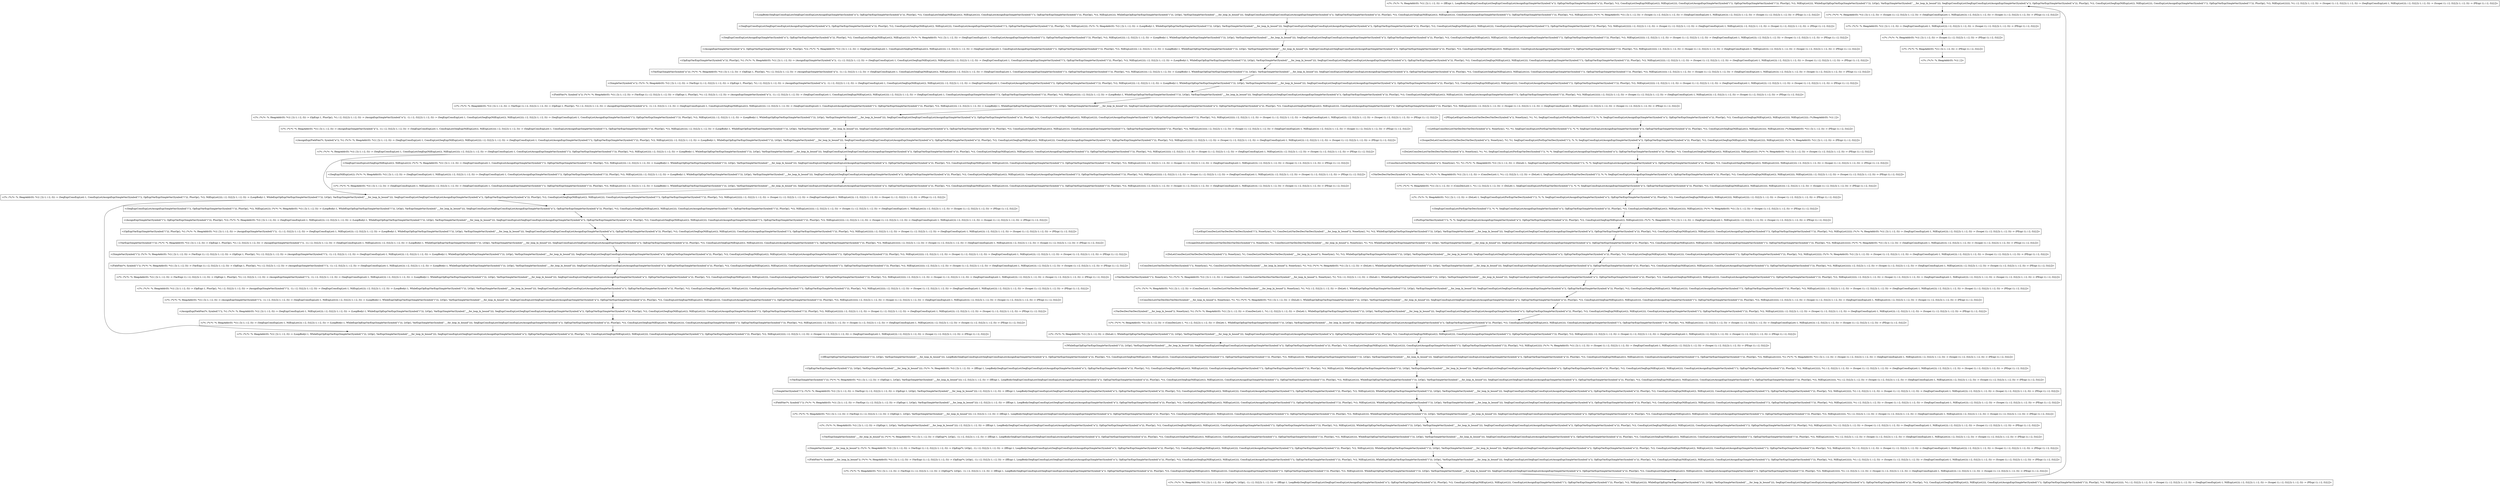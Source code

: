 digraph {
    0 [label="<(*v; (*v,*v: *v, HeapAddr(0): *v)) | []>"
      ,shape=box];
    1 [label="<(*v; (*v,*v: *v, HeapAddr(0): *v)) | [\\(-1; (-2,-3)) -> (PExp(-1); (-2,-3))].[]>"
      ,shape=box];
    2 [label="<(*v; (*v,*v: *v, HeapAddr(0): *v)) | [\\(-1; (-2,-3)) -> (SeqExp(ConsExpList(-1, NilExpList())); (-2,-3))].[\\(-1; (-2,-3)) -> (Scope(-1); (-2,-3))].[\\(-1; (-2,-3)) -> (PExp(-1); (-2,-3))].[]>"
      ,shape=box];
    3 [label="<(ForExp(VarDec(Symbol(\"i\")), *v, *v, SeqExp(ConsExpList(AssignExp(SimpleVar(Symbol(\"a\")), OpExp(VarExp(SimpleVar(Symbol(\"a\"))), PlusOp(), *v)), ConsExpList(SeqExp(NilExpList()), NilExpList())))); (*v,*v: *v, HeapAddr(0): *v)) | [\\(-1; (-2,-3)) -> (SeqExp(ConsExpList(-1, NilExpList())); (-2,-3))].[\\(-1; (-2,-3)) -> (Scope(-1); (-2,-3))].[\\(-1; (-2,-3)) -> (PExp(-1); (-2,-3))].[]>"
      ,shape=box];
    4 [label="<(Scope(DoLet(ConsDecList(VarDecDec(VarDec(Symbol(\"i\")), NoneSym(), *v), ConsDecList(VarDecDec(VarDec(Symbol(\"___for_loop_hi_bound\")), NoneSym(), *v), *v)), WhileExp(OpExp(VarExp(SimpleVar(Symbol(\"i\"))), LtOp(), VarExp(SimpleVar(Symbol(\"___for_loop_hi_bound\")))), SeqExp(ConsExpList(SeqExp(ConsExpList(AssignExp(SimpleVar(Symbol(\"a\")), OpExp(VarExp(SimpleVar(Symbol(\"a\"))), PlusOp(), *v)), ConsExpList(SeqExp(NilExpList()), NilExpList()))), ConsExpList(AssignExp(SimpleVar(Symbol(\"i\")), OpExp(VarExp(SimpleVar(Symbol(\"i\"))), PlusOp(), *v)), NilExpList())))))); (*v,*v: *v, HeapAddr(0): *v)) | [\\(-1; (-2,-3)) -> (SeqExp(ConsExpList(-1, NilExpList())); (-2,-3))].[\\(-1; (-2,-3)) -> (Scope(-1); (-2,-3))].[\\(-1; (-2,-3)) -> (PExp(-1); (-2,-3))].[]>"
      ,shape=box];
    5 [label="<(FieldVar(*v, Symbol(\"i\")); (*v,*v: *v, HeapAddr(0): *v)) | [\\(-1; (-2,-3)) -> (VarExp(-1); (-2,-3))].[\\(-1; (-2,-3)) -> (OpExp(-1, LtOp(), VarExp(SimpleVar(Symbol(\"___for_loop_hi_bound\")))); (-2,-3))].[\\(-1; (-2,-3)) -> (IfExp(-1, LoopBody(SeqExp(ConsExpList(SeqExp(ConsExpList(AssignExp(SimpleVar(Symbol(\"a\")), OpExp(VarExp(SimpleVar(Symbol(\"a\"))), PlusOp(), *v)), ConsExpList(SeqExp(NilExpList()), NilExpList()))), ConsExpList(AssignExp(SimpleVar(Symbol(\"i\")), OpExp(VarExp(SimpleVar(Symbol(\"i\"))), PlusOp(), *v)), NilExpList()))), WhileExp(OpExp(VarExp(SimpleVar(Symbol(\"i\"))), LtOp(), VarExp(SimpleVar(Symbol(\"___for_loop_hi_bound\")))), SeqExp(ConsExpList(SeqExp(ConsExpList(AssignExp(SimpleVar(Symbol(\"a\")), OpExp(VarExp(SimpleVar(Symbol(\"a\"))), PlusOp(), *v)), ConsExpList(SeqExp(NilExpList()), NilExpList()))), ConsExpList(AssignExp(SimpleVar(Symbol(\"i\")), OpExp(VarExp(SimpleVar(Symbol(\"i\"))), PlusOp(), *v)), NilExpList()))))), *v); (-2,-3))].[\\(-1; (-2,-3)) -> (Scope(-1); (-2,-3))].[\\(-1; (-2,-3)) -> (SeqExp(ConsExpList(-1, NilExpList())); (-2,-3))].[\\(-1; (-2,-3)) -> (Scope(-1); (-2,-3))].[\\(-1; (-2,-3)) -> (PExp(-1); (-2,-3))].[]>"
      ,shape=box];
    6 [label="<(OpExp(VarExp(SimpleVar(Symbol(\"i\"))), LtOp(), VarExp(SimpleVar(Symbol(\"___for_loop_hi_bound\")))); (*v,*v: *v, HeapAddr(0): *v)) | [\\(-1; (-2,-3)) -> (IfExp(-1, LoopBody(SeqExp(ConsExpList(SeqExp(ConsExpList(AssignExp(SimpleVar(Symbol(\"a\")), OpExp(VarExp(SimpleVar(Symbol(\"a\"))), PlusOp(), *v)), ConsExpList(SeqExp(NilExpList()), NilExpList()))), ConsExpList(AssignExp(SimpleVar(Symbol(\"i\")), OpExp(VarExp(SimpleVar(Symbol(\"i\"))), PlusOp(), *v)), NilExpList()))), WhileExp(OpExp(VarExp(SimpleVar(Symbol(\"i\"))), LtOp(), VarExp(SimpleVar(Symbol(\"___for_loop_hi_bound\")))), SeqExp(ConsExpList(SeqExp(ConsExpList(AssignExp(SimpleVar(Symbol(\"a\")), OpExp(VarExp(SimpleVar(Symbol(\"a\"))), PlusOp(), *v)), ConsExpList(SeqExp(NilExpList()), NilExpList()))), ConsExpList(AssignExp(SimpleVar(Symbol(\"i\")), OpExp(VarExp(SimpleVar(Symbol(\"i\"))), PlusOp(), *v)), NilExpList()))))), *v); (-2,-3))].[\\(-1; (-2,-3)) -> (Scope(-1); (-2,-3))].[\\(-1; (-2,-3)) -> (SeqExp(ConsExpList(-1, NilExpList())); (-2,-3))].[\\(-1; (-2,-3)) -> (Scope(-1); (-2,-3))].[\\(-1; (-2,-3)) -> (PExp(-1); (-2,-3))].[]>"
      ,shape=box];
    7 [label="<(SimpleVar(Symbol(\"i\")); (*v,*v: *v, HeapAddr(0): *v)) | [\\(-1; (-2,-3)) -> (VarExp(-1); (-2,-3))].[\\(-1; (-2,-3)) -> (OpExp(-1, LtOp(), VarExp(SimpleVar(Symbol(\"___for_loop_hi_bound\")))); (-2,-3))].[\\(-1; (-2,-3)) -> (IfExp(-1, LoopBody(SeqExp(ConsExpList(SeqExp(ConsExpList(AssignExp(SimpleVar(Symbol(\"a\")), OpExp(VarExp(SimpleVar(Symbol(\"a\"))), PlusOp(), *v)), ConsExpList(SeqExp(NilExpList()), NilExpList()))), ConsExpList(AssignExp(SimpleVar(Symbol(\"i\")), OpExp(VarExp(SimpleVar(Symbol(\"i\"))), PlusOp(), *v)), NilExpList()))), WhileExp(OpExp(VarExp(SimpleVar(Symbol(\"i\"))), LtOp(), VarExp(SimpleVar(Symbol(\"___for_loop_hi_bound\")))), SeqExp(ConsExpList(SeqExp(ConsExpList(AssignExp(SimpleVar(Symbol(\"a\")), OpExp(VarExp(SimpleVar(Symbol(\"a\"))), PlusOp(), *v)), ConsExpList(SeqExp(NilExpList()), NilExpList()))), ConsExpList(AssignExp(SimpleVar(Symbol(\"i\")), OpExp(VarExp(SimpleVar(Symbol(\"i\"))), PlusOp(), *v)), NilExpList()))))), *v); (-2,-3))].[\\(-1; (-2,-3)) -> (Scope(-1); (-2,-3))].[\\(-1; (-2,-3)) -> (SeqExp(ConsExpList(-1, NilExpList())); (-2,-3))].[\\(-1; (-2,-3)) -> (Scope(-1); (-2,-3))].[\\(-1; (-2,-3)) -> (PExp(-1); (-2,-3))].[]>"
      ,shape=box];
    8 [label="<(*v; (*v,*v: *v, HeapAddr(0): *v)) | [\\(-1; (-2,-3)) -> (VarExp(-1); (-2,-3))].[\\(-1; (-2,-3)) -> (OpExp(-1, LtOp(), VarExp(SimpleVar(Symbol(\"___for_loop_hi_bound\")))); (-2,-3))].[\\(-1; (-2,-3)) -> (IfExp(-1, LoopBody(SeqExp(ConsExpList(SeqExp(ConsExpList(AssignExp(SimpleVar(Symbol(\"a\")), OpExp(VarExp(SimpleVar(Symbol(\"a\"))), PlusOp(), *v)), ConsExpList(SeqExp(NilExpList()), NilExpList()))), ConsExpList(AssignExp(SimpleVar(Symbol(\"i\")), OpExp(VarExp(SimpleVar(Symbol(\"i\"))), PlusOp(), *v)), NilExpList()))), WhileExp(OpExp(VarExp(SimpleVar(Symbol(\"i\"))), LtOp(), VarExp(SimpleVar(Symbol(\"___for_loop_hi_bound\")))), SeqExp(ConsExpList(SeqExp(ConsExpList(AssignExp(SimpleVar(Symbol(\"a\")), OpExp(VarExp(SimpleVar(Symbol(\"a\"))), PlusOp(), *v)), ConsExpList(SeqExp(NilExpList()), NilExpList()))), ConsExpList(AssignExp(SimpleVar(Symbol(\"i\")), OpExp(VarExp(SimpleVar(Symbol(\"i\"))), PlusOp(), *v)), NilExpList()))))), *v); (-2,-3))].[\\(-1; (-2,-3)) -> (Scope(-1); (-2,-3))].[\\(-1; (-2,-3)) -> (SeqExp(ConsExpList(-1, NilExpList())); (-2,-3))].[\\(-1; (-2,-3)) -> (Scope(-1); (-2,-3))].[\\(-1; (-2,-3)) -> (PExp(-1); (-2,-3))].[]>"
      ,shape=box];
    9 [label="<(IfExp(OpExp(VarExp(SimpleVar(Symbol(\"i\"))), LtOp(), VarExp(SimpleVar(Symbol(\"___for_loop_hi_bound\")))), LoopBody(SeqExp(ConsExpList(SeqExp(ConsExpList(AssignExp(SimpleVar(Symbol(\"a\")), OpExp(VarExp(SimpleVar(Symbol(\"a\"))), PlusOp(), *v)), ConsExpList(SeqExp(NilExpList()), NilExpList()))), ConsExpList(AssignExp(SimpleVar(Symbol(\"i\")), OpExp(VarExp(SimpleVar(Symbol(\"i\"))), PlusOp(), *v)), NilExpList()))), WhileExp(OpExp(VarExp(SimpleVar(Symbol(\"i\"))), LtOp(), VarExp(SimpleVar(Symbol(\"___for_loop_hi_bound\")))), SeqExp(ConsExpList(SeqExp(ConsExpList(AssignExp(SimpleVar(Symbol(\"a\")), OpExp(VarExp(SimpleVar(Symbol(\"a\"))), PlusOp(), *v)), ConsExpList(SeqExp(NilExpList()), NilExpList()))), ConsExpList(AssignExp(SimpleVar(Symbol(\"i\")), OpExp(VarExp(SimpleVar(Symbol(\"i\"))), PlusOp(), *v)), NilExpList()))))), *v); (*v,*v: *v, HeapAddr(0): *v)) | [\\(-1; (-2,-3)) -> (Scope(-1); (-2,-3))].[\\(-1; (-2,-3)) -> (SeqExp(ConsExpList(-1, NilExpList())); (-2,-3))].[\\(-1; (-2,-3)) -> (Scope(-1); (-2,-3))].[\\(-1; (-2,-3)) -> (PExp(-1); (-2,-3))].[]>"
      ,shape=box];
    10 [label="<(VarExp(SimpleVar(Symbol(\"i\"))); (*v,*v: *v, HeapAddr(0): *v)) | [\\(-1; (-2,-3)) -> (OpExp(-1, LtOp(), VarExp(SimpleVar(Symbol(\"___for_loop_hi_bound\")))); (-2,-3))].[\\(-1; (-2,-3)) -> (IfExp(-1, LoopBody(SeqExp(ConsExpList(SeqExp(ConsExpList(AssignExp(SimpleVar(Symbol(\"a\")), OpExp(VarExp(SimpleVar(Symbol(\"a\"))), PlusOp(), *v)), ConsExpList(SeqExp(NilExpList()), NilExpList()))), ConsExpList(AssignExp(SimpleVar(Symbol(\"i\")), OpExp(VarExp(SimpleVar(Symbol(\"i\"))), PlusOp(), *v)), NilExpList()))), WhileExp(OpExp(VarExp(SimpleVar(Symbol(\"i\"))), LtOp(), VarExp(SimpleVar(Symbol(\"___for_loop_hi_bound\")))), SeqExp(ConsExpList(SeqExp(ConsExpList(AssignExp(SimpleVar(Symbol(\"a\")), OpExp(VarExp(SimpleVar(Symbol(\"a\"))), PlusOp(), *v)), ConsExpList(SeqExp(NilExpList()), NilExpList()))), ConsExpList(AssignExp(SimpleVar(Symbol(\"i\")), OpExp(VarExp(SimpleVar(Symbol(\"i\"))), PlusOp(), *v)), NilExpList()))))), *v); (-2,-3))].[\\(-1; (-2,-3)) -> (Scope(-1); (-2,-3))].[\\(-1; (-2,-3)) -> (SeqExp(ConsExpList(-1, NilExpList())); (-2,-3))].[\\(-1; (-2,-3)) -> (Scope(-1); (-2,-3))].[\\(-1; (-2,-3)) -> (PExp(-1); (-2,-3))].[]>"
       ,shape=box];
    11 [label="<(*v; (*v,*v: *v, HeapAddr(0): *v)) | [\\(-1; (-2,-3)) -> (ConsDecList(-1, ConsDecList(VarDecDec(VarDec(Symbol(\"___for_loop_hi_bound\")), NoneSym(), *v), *v)); (-2,-3))].[\\(-1; (-2,-3)) -> (DoLet(-1, WhileExp(OpExp(VarExp(SimpleVar(Symbol(\"i\"))), LtOp(), VarExp(SimpleVar(Symbol(\"___for_loop_hi_bound\")))), SeqExp(ConsExpList(SeqExp(ConsExpList(AssignExp(SimpleVar(Symbol(\"a\")), OpExp(VarExp(SimpleVar(Symbol(\"a\"))), PlusOp(), *v)), ConsExpList(SeqExp(NilExpList()), NilExpList()))), ConsExpList(AssignExp(SimpleVar(Symbol(\"i\")), OpExp(VarExp(SimpleVar(Symbol(\"i\"))), PlusOp(), *v)), NilExpList()))))); (-2,-3))].[\\(-1; (-2,-3)) -> (Scope(-1); (-2,-3))].[\\(-1; (-2,-3)) -> (SeqExp(ConsExpList(-1, NilExpList())); (-2,-3))].[\\(-1; (-2,-3)) -> (Scope(-1); (-2,-3))].[\\(-1; (-2,-3)) -> (PExp(-1); (-2,-3))].[]>"
       ,shape=box];
    12 [label="<(*v; (*v,*v: *v, HeapAddr(0): *v)) | [\\(-1; (-2,-3)) -> (ConsDecList(-1, *v); (-2,-3))].[\\(-1; (-2,-3)) -> (DoLet(-1, WhileExp(OpExp(VarExp(SimpleVar(Symbol(\"i\"))), LtOp(), VarExp(SimpleVar(Symbol(\"___for_loop_hi_bound\")))), SeqExp(ConsExpList(SeqExp(ConsExpList(AssignExp(SimpleVar(Symbol(\"a\")), OpExp(VarExp(SimpleVar(Symbol(\"a\"))), PlusOp(), *v)), ConsExpList(SeqExp(NilExpList()), NilExpList()))), ConsExpList(AssignExp(SimpleVar(Symbol(\"i\")), OpExp(VarExp(SimpleVar(Symbol(\"i\"))), PlusOp(), *v)), NilExpList()))))); (-2,-3))].[\\(-1; (-2,-3)) -> (Scope(-1); (-2,-3))].[\\(-1; (-2,-3)) -> (SeqExp(ConsExpList(-1, NilExpList())); (-2,-3))].[\\(-1; (-2,-3)) -> (Scope(-1); (-2,-3))].[\\(-1; (-2,-3)) -> (PExp(-1); (-2,-3))].[]>"
       ,shape=box];
    13 [label="<(VarDecDec(VarDec(Symbol(\"___for_loop_hi_bound\")), NoneSym(), *v); (*v,*v: *v, HeapAddr(0): *v)) | [\\(-1; (-2,-3)) -> (ConsDecList(-1, *v); (-2,-3))].[\\(-1; (-2,-3)) -> (DoLet(-1, WhileExp(OpExp(VarExp(SimpleVar(Symbol(\"i\"))), LtOp(), VarExp(SimpleVar(Symbol(\"___for_loop_hi_bound\")))), SeqExp(ConsExpList(SeqExp(ConsExpList(AssignExp(SimpleVar(Symbol(\"a\")), OpExp(VarExp(SimpleVar(Symbol(\"a\"))), PlusOp(), *v)), ConsExpList(SeqExp(NilExpList()), NilExpList()))), ConsExpList(AssignExp(SimpleVar(Symbol(\"i\")), OpExp(VarExp(SimpleVar(Symbol(\"i\"))), PlusOp(), *v)), NilExpList()))))); (-2,-3))].[\\(-1; (-2,-3)) -> (Scope(-1); (-2,-3))].[\\(-1; (-2,-3)) -> (SeqExp(ConsExpList(-1, NilExpList())); (-2,-3))].[\\(-1; (-2,-3)) -> (Scope(-1); (-2,-3))].[\\(-1; (-2,-3)) -> (PExp(-1); (-2,-3))].[]>"
       ,shape=box];
    14 [label="<(*v; (*v,*v: *v, HeapAddr(0): *v)) | [\\(-1; (-2,-3)) -> (DoLet(-1, WhileExp(OpExp(VarExp(SimpleVar(Symbol(\"i\"))), LtOp(), VarExp(SimpleVar(Symbol(\"___for_loop_hi_bound\")))), SeqExp(ConsExpList(SeqExp(ConsExpList(AssignExp(SimpleVar(Symbol(\"a\")), OpExp(VarExp(SimpleVar(Symbol(\"a\"))), PlusOp(), *v)), ConsExpList(SeqExp(NilExpList()), NilExpList()))), ConsExpList(AssignExp(SimpleVar(Symbol(\"i\")), OpExp(VarExp(SimpleVar(Symbol(\"i\"))), PlusOp(), *v)), NilExpList()))))); (-2,-3))].[\\(-1; (-2,-3)) -> (Scope(-1); (-2,-3))].[\\(-1; (-2,-3)) -> (SeqExp(ConsExpList(-1, NilExpList())); (-2,-3))].[\\(-1; (-2,-3)) -> (Scope(-1); (-2,-3))].[\\(-1; (-2,-3)) -> (PExp(-1); (-2,-3))].[]>"
       ,shape=box];
    15 [label="<(VarDecDec(VarDec(Symbol(\"i\")), NoneSym(), *v); (*v,*v: *v, HeapAddr(0): *v)) | [\\(-1; (-2,-3)) -> (ConsDecList(-1, ConsDecList(VarDecDec(VarDec(Symbol(\"___for_loop_hi_bound\")), NoneSym(), *v), *v)); (-2,-3))].[\\(-1; (-2,-3)) -> (DoLet(-1, WhileExp(OpExp(VarExp(SimpleVar(Symbol(\"i\"))), LtOp(), VarExp(SimpleVar(Symbol(\"___for_loop_hi_bound\")))), SeqExp(ConsExpList(SeqExp(ConsExpList(AssignExp(SimpleVar(Symbol(\"a\")), OpExp(VarExp(SimpleVar(Symbol(\"a\"))), PlusOp(), *v)), ConsExpList(SeqExp(NilExpList()), NilExpList()))), ConsExpList(AssignExp(SimpleVar(Symbol(\"i\")), OpExp(VarExp(SimpleVar(Symbol(\"i\"))), PlusOp(), *v)), NilExpList()))))); (-2,-3))].[\\(-1; (-2,-3)) -> (Scope(-1); (-2,-3))].[\\(-1; (-2,-3)) -> (SeqExp(ConsExpList(-1, NilExpList())); (-2,-3))].[\\(-1; (-2,-3)) -> (Scope(-1); (-2,-3))].[\\(-1; (-2,-3)) -> (PExp(-1); (-2,-3))].[]>"
       ,shape=box];
    16 [label="<(ConsDecList(VarDecDec(VarDec(Symbol(\"___for_loop_hi_bound\")), NoneSym(), *v), *v); (*v,*v: *v, HeapAddr(0): *v)) | [\\(-1; (-2,-3)) -> (DoLet(-1, WhileExp(OpExp(VarExp(SimpleVar(Symbol(\"i\"))), LtOp(), VarExp(SimpleVar(Symbol(\"___for_loop_hi_bound\")))), SeqExp(ConsExpList(SeqExp(ConsExpList(AssignExp(SimpleVar(Symbol(\"a\")), OpExp(VarExp(SimpleVar(Symbol(\"a\"))), PlusOp(), *v)), ConsExpList(SeqExp(NilExpList()), NilExpList()))), ConsExpList(AssignExp(SimpleVar(Symbol(\"i\")), OpExp(VarExp(SimpleVar(Symbol(\"i\"))), PlusOp(), *v)), NilExpList()))))); (-2,-3))].[\\(-1; (-2,-3)) -> (Scope(-1); (-2,-3))].[\\(-1; (-2,-3)) -> (SeqExp(ConsExpList(-1, NilExpList())); (-2,-3))].[\\(-1; (-2,-3)) -> (Scope(-1); (-2,-3))].[\\(-1; (-2,-3)) -> (PExp(-1); (-2,-3))].[]>"
       ,shape=box];
    17 [label="<(LoopBody(SeqExp(ConsExpList(SeqExp(ConsExpList(AssignExp(SimpleVar(Symbol(\"a\")), OpExp(VarExp(SimpleVar(Symbol(\"a\"))), PlusOp(), *v)), ConsExpList(SeqExp(NilExpList()), NilExpList()))), ConsExpList(AssignExp(SimpleVar(Symbol(\"i\")), OpExp(VarExp(SimpleVar(Symbol(\"i\"))), PlusOp(), *v)), NilExpList()))), WhileExp(OpExp(VarExp(SimpleVar(Symbol(\"i\"))), LtOp(), VarExp(SimpleVar(Symbol(\"___for_loop_hi_bound\")))), SeqExp(ConsExpList(SeqExp(ConsExpList(AssignExp(SimpleVar(Symbol(\"a\")), OpExp(VarExp(SimpleVar(Symbol(\"a\"))), PlusOp(), *v)), ConsExpList(SeqExp(NilExpList()), NilExpList()))), ConsExpList(AssignExp(SimpleVar(Symbol(\"i\")), OpExp(VarExp(SimpleVar(Symbol(\"i\"))), PlusOp(), *v)), NilExpList()))))); (*v,*v: *v, HeapAddr(0): *v)) | [\\(-1; (-2,-3)) -> (Scope(-1); (-2,-3))].[\\(-1; (-2,-3)) -> (SeqExp(ConsExpList(-1, NilExpList())); (-2,-3))].[\\(-1; (-2,-3)) -> (Scope(-1); (-2,-3))].[\\(-1; (-2,-3)) -> (PExp(-1); (-2,-3))].[]>"
       ,shape=box];
    18 [label="<(DoLet(ConsDecList(VarDecDec(VarDec(Symbol(\"i\")), NoneSym(), *v), ConsDecList(VarDecDec(VarDec(Symbol(\"___for_loop_hi_bound\")), NoneSym(), *v), *v)), WhileExp(OpExp(VarExp(SimpleVar(Symbol(\"i\"))), LtOp(), VarExp(SimpleVar(Symbol(\"___for_loop_hi_bound\")))), SeqExp(ConsExpList(SeqExp(ConsExpList(AssignExp(SimpleVar(Symbol(\"a\")), OpExp(VarExp(SimpleVar(Symbol(\"a\"))), PlusOp(), *v)), ConsExpList(SeqExp(NilExpList()), NilExpList()))), ConsExpList(AssignExp(SimpleVar(Symbol(\"i\")), OpExp(VarExp(SimpleVar(Symbol(\"i\"))), PlusOp(), *v)), NilExpList()))))); (*v,*v: *v, HeapAddr(0): *v)) | [\\(-1; (-2,-3)) -> (Scope(-1); (-2,-3))].[\\(-1; (-2,-3)) -> (SeqExp(ConsExpList(-1, NilExpList())); (-2,-3))].[\\(-1; (-2,-3)) -> (Scope(-1); (-2,-3))].[\\(-1; (-2,-3)) -> (PExp(-1); (-2,-3))].[]>"
       ,shape=box];
    19 [label="<(ConsDecList(VarDecDec(VarDec(Symbol(\"i\")), NoneSym(), *v), ConsDecList(VarDecDec(VarDec(Symbol(\"___for_loop_hi_bound\")), NoneSym(), *v), *v)); (*v,*v: *v, HeapAddr(0): *v)) | [\\(-1; (-2,-3)) -> (DoLet(-1, WhileExp(OpExp(VarExp(SimpleVar(Symbol(\"i\"))), LtOp(), VarExp(SimpleVar(Symbol(\"___for_loop_hi_bound\")))), SeqExp(ConsExpList(SeqExp(ConsExpList(AssignExp(SimpleVar(Symbol(\"a\")), OpExp(VarExp(SimpleVar(Symbol(\"a\"))), PlusOp(), *v)), ConsExpList(SeqExp(NilExpList()), NilExpList()))), ConsExpList(AssignExp(SimpleVar(Symbol(\"i\")), OpExp(VarExp(SimpleVar(Symbol(\"i\"))), PlusOp(), *v)), NilExpList()))))); (-2,-3))].[\\(-1; (-2,-3)) -> (Scope(-1); (-2,-3))].[\\(-1; (-2,-3)) -> (SeqExp(ConsExpList(-1, NilExpList())); (-2,-3))].[\\(-1; (-2,-3)) -> (Scope(-1); (-2,-3))].[\\(-1; (-2,-3)) -> (PExp(-1); (-2,-3))].[]>"
       ,shape=box];
    20 [label="<(*v; (*v,*v: *v, HeapAddr(0): *v)) | [\\(-1; (-2,-3)) -> (IfExp(-1, LoopBody(SeqExp(ConsExpList(SeqExp(ConsExpList(AssignExp(SimpleVar(Symbol(\"a\")), OpExp(VarExp(SimpleVar(Symbol(\"a\"))), PlusOp(), *v)), ConsExpList(SeqExp(NilExpList()), NilExpList()))), ConsExpList(AssignExp(SimpleVar(Symbol(\"i\")), OpExp(VarExp(SimpleVar(Symbol(\"i\"))), PlusOp(), *v)), NilExpList()))), WhileExp(OpExp(VarExp(SimpleVar(Symbol(\"i\"))), LtOp(), VarExp(SimpleVar(Symbol(\"___for_loop_hi_bound\")))), SeqExp(ConsExpList(SeqExp(ConsExpList(AssignExp(SimpleVar(Symbol(\"a\")), OpExp(VarExp(SimpleVar(Symbol(\"a\"))), PlusOp(), *v)), ConsExpList(SeqExp(NilExpList()), NilExpList()))), ConsExpList(AssignExp(SimpleVar(Symbol(\"i\")), OpExp(VarExp(SimpleVar(Symbol(\"i\"))), PlusOp(), *v)), NilExpList()))))), *v); (-2,-3))].[\\(-1; (-2,-3)) -> (Scope(-1); (-2,-3))].[\\(-1; (-2,-3)) -> (SeqExp(ConsExpList(-1, NilExpList())); (-2,-3))].[\\(-1; (-2,-3)) -> (Scope(-1); (-2,-3))].[\\(-1; (-2,-3)) -> (PExp(-1); (-2,-3))].[]>"
       ,shape=box];
    21 [label="<(*v; (*v,*v: *v, HeapAddr(0): *v)) | [\\(-1; (-2,-3)) -> (OpExp(-1, LtOp(), VarExp(SimpleVar(Symbol(\"___for_loop_hi_bound\")))); (-2,-3))].[\\(-1; (-2,-3)) -> (IfExp(-1, LoopBody(SeqExp(ConsExpList(SeqExp(ConsExpList(AssignExp(SimpleVar(Symbol(\"a\")), OpExp(VarExp(SimpleVar(Symbol(\"a\"))), PlusOp(), *v)), ConsExpList(SeqExp(NilExpList()), NilExpList()))), ConsExpList(AssignExp(SimpleVar(Symbol(\"i\")), OpExp(VarExp(SimpleVar(Symbol(\"i\"))), PlusOp(), *v)), NilExpList()))), WhileExp(OpExp(VarExp(SimpleVar(Symbol(\"i\"))), LtOp(), VarExp(SimpleVar(Symbol(\"___for_loop_hi_bound\")))), SeqExp(ConsExpList(SeqExp(ConsExpList(AssignExp(SimpleVar(Symbol(\"a\")), OpExp(VarExp(SimpleVar(Symbol(\"a\"))), PlusOp(), *v)), ConsExpList(SeqExp(NilExpList()), NilExpList()))), ConsExpList(AssignExp(SimpleVar(Symbol(\"i\")), OpExp(VarExp(SimpleVar(Symbol(\"i\"))), PlusOp(), *v)), NilExpList()))))), *v); (-2,-3))].[\\(-1; (-2,-3)) -> (Scope(-1); (-2,-3))].[\\(-1; (-2,-3)) -> (SeqExp(ConsExpList(-1, NilExpList())); (-2,-3))].[\\(-1; (-2,-3)) -> (Scope(-1); (-2,-3))].[\\(-1; (-2,-3)) -> (PExp(-1); (-2,-3))].[]>"
       ,shape=box];
    22 [label="<(WhileExp(OpExp(VarExp(SimpleVar(Symbol(\"i\"))), LtOp(), VarExp(SimpleVar(Symbol(\"___for_loop_hi_bound\")))), SeqExp(ConsExpList(SeqExp(ConsExpList(AssignExp(SimpleVar(Symbol(\"a\")), OpExp(VarExp(SimpleVar(Symbol(\"a\"))), PlusOp(), *v)), ConsExpList(SeqExp(NilExpList()), NilExpList()))), ConsExpList(AssignExp(SimpleVar(Symbol(\"i\")), OpExp(VarExp(SimpleVar(Symbol(\"i\"))), PlusOp(), *v)), NilExpList())))); (*v,*v: *v, HeapAddr(0): *v)) | [\\(-1; (-2,-3)) -> (Scope(-1); (-2,-3))].[\\(-1; (-2,-3)) -> (SeqExp(ConsExpList(-1, NilExpList())); (-2,-3))].[\\(-1; (-2,-3)) -> (Scope(-1); (-2,-3))].[\\(-1; (-2,-3)) -> (PExp(-1); (-2,-3))].[]>"
       ,shape=box];
    23 [label="<(LetExp(ConsDecList(VarDecDec(VarDec(Symbol(\"i\")), NoneSym(), *v), ConsDecList(VarDecDec(VarDec(Symbol(\"___for_loop_hi_bound\")), NoneSym(), *v), *v)), WhileExp(OpExp(VarExp(SimpleVar(Symbol(\"i\"))), LtOp(), VarExp(SimpleVar(Symbol(\"___for_loop_hi_bound\")))), SeqExp(ConsExpList(SeqExp(ConsExpList(AssignExp(SimpleVar(Symbol(\"a\")), OpExp(VarExp(SimpleVar(Symbol(\"a\"))), PlusOp(), *v)), ConsExpList(SeqExp(NilExpList()), NilExpList()))), ConsExpList(AssignExp(SimpleVar(Symbol(\"i\")), OpExp(VarExp(SimpleVar(Symbol(\"i\"))), PlusOp(), *v)), NilExpList()))))); (*v,*v: *v, HeapAddr(0): *v)) | [\\(-1; (-2,-3)) -> (SeqExp(ConsExpList(-1, NilExpList())); (-2,-3))].[\\(-1; (-2,-3)) -> (Scope(-1); (-2,-3))].[\\(-1; (-2,-3)) -> (PExp(-1); (-2,-3))].[]>"
       ,shape=box];
    24 [label="<(*v; (*v,*v: *v, HeapAddr(0): *v)) | [\\(-1; (-2,-3)) -> (LoopBody(-1, WhileExp(OpExp(VarExp(SimpleVar(Symbol(\"i\"))), LtOp(), VarExp(SimpleVar(Symbol(\"___for_loop_hi_bound\")))), SeqExp(ConsExpList(SeqExp(ConsExpList(AssignExp(SimpleVar(Symbol(\"a\")), OpExp(VarExp(SimpleVar(Symbol(\"a\"))), PlusOp(), *v)), ConsExpList(SeqExp(NilExpList()), NilExpList()))), ConsExpList(AssignExp(SimpleVar(Symbol(\"i\")), OpExp(VarExp(SimpleVar(Symbol(\"i\"))), PlusOp(), *v)), NilExpList()))))); (-2,-3))].[\\(-1; (-2,-3)) -> (Scope(-1); (-2,-3))].[\\(-1; (-2,-3)) -> (SeqExp(ConsExpList(-1, NilExpList())); (-2,-3))].[\\(-1; (-2,-3)) -> (Scope(-1); (-2,-3))].[\\(-1; (-2,-3)) -> (PExp(-1); (-2,-3))].[]>"
       ,shape=box];
    25 [label="<(SeqExp(NilExpList()); (*v,*v: *v, HeapAddr(0): *v)) | [\\(-1; (-2,-3)) -> (SeqExp(ConsExpList(-1, NilExpList())); (-2,-3))].[\\(-1; (-2,-3)) -> (SeqExp(ConsExpList(-1, ConsExpList(AssignExp(SimpleVar(Symbol(\"i\")), OpExp(VarExp(SimpleVar(Symbol(\"i\"))), PlusOp(), *v)), NilExpList()))); (-2,-3))].[\\(-1; (-2,-3)) -> (LoopBody(-1, WhileExp(OpExp(VarExp(SimpleVar(Symbol(\"i\"))), LtOp(), VarExp(SimpleVar(Symbol(\"___for_loop_hi_bound\")))), SeqExp(ConsExpList(SeqExp(ConsExpList(AssignExp(SimpleVar(Symbol(\"a\")), OpExp(VarExp(SimpleVar(Symbol(\"a\"))), PlusOp(), *v)), ConsExpList(SeqExp(NilExpList()), NilExpList()))), ConsExpList(AssignExp(SimpleVar(Symbol(\"i\")), OpExp(VarExp(SimpleVar(Symbol(\"i\"))), PlusOp(), *v)), NilExpList()))))); (-2,-3))].[\\(-1; (-2,-3)) -> (Scope(-1); (-2,-3))].[\\(-1; (-2,-3)) -> (SeqExp(ConsExpList(-1, NilExpList())); (-2,-3))].[\\(-1; (-2,-3)) -> (Scope(-1); (-2,-3))].[\\(-1; (-2,-3)) -> (PExp(-1); (-2,-3))].[]>"
       ,shape=box];
    26 [label="<(*v; (*v,*v: *v, HeapAddr(0): *v)) | [\\(-1; (-2,-3)) -> (SeqExp(ConsExpList(-1, NilExpList())); (-2,-3))].[\\(-1; (-2,-3)) -> (SeqExp(ConsExpList(-1, ConsExpList(AssignExp(SimpleVar(Symbol(\"i\")), OpExp(VarExp(SimpleVar(Symbol(\"i\"))), PlusOp(), *v)), NilExpList()))); (-2,-3))].[\\(-1; (-2,-3)) -> (LoopBody(-1, WhileExp(OpExp(VarExp(SimpleVar(Symbol(\"i\"))), LtOp(), VarExp(SimpleVar(Symbol(\"___for_loop_hi_bound\")))), SeqExp(ConsExpList(SeqExp(ConsExpList(AssignExp(SimpleVar(Symbol(\"a\")), OpExp(VarExp(SimpleVar(Symbol(\"a\"))), PlusOp(), *v)), ConsExpList(SeqExp(NilExpList()), NilExpList()))), ConsExpList(AssignExp(SimpleVar(Symbol(\"i\")), OpExp(VarExp(SimpleVar(Symbol(\"i\"))), PlusOp(), *v)), NilExpList()))))); (-2,-3))].[\\(-1; (-2,-3)) -> (Scope(-1); (-2,-3))].[\\(-1; (-2,-3)) -> (SeqExp(ConsExpList(-1, NilExpList())); (-2,-3))].[\\(-1; (-2,-3)) -> (Scope(-1); (-2,-3))].[\\(-1; (-2,-3)) -> (PExp(-1); (-2,-3))].[]>"
       ,shape=box];
    27 [label="<(*v; (*v,*v: *v, HeapAddr(0): *v)) | [\\(-1; (-2,-3)) -> (SeqExp(ConsExpList(-1, ConsExpList(AssignExp(SimpleVar(Symbol(\"i\")), OpExp(VarExp(SimpleVar(Symbol(\"i\"))), PlusOp(), *v)), NilExpList()))); (-2,-3))].[\\(-1; (-2,-3)) -> (LoopBody(-1, WhileExp(OpExp(VarExp(SimpleVar(Symbol(\"i\"))), LtOp(), VarExp(SimpleVar(Symbol(\"___for_loop_hi_bound\")))), SeqExp(ConsExpList(SeqExp(ConsExpList(AssignExp(SimpleVar(Symbol(\"a\")), OpExp(VarExp(SimpleVar(Symbol(\"a\"))), PlusOp(), *v)), ConsExpList(SeqExp(NilExpList()), NilExpList()))), ConsExpList(AssignExp(SimpleVar(Symbol(\"i\")), OpExp(VarExp(SimpleVar(Symbol(\"i\"))), PlusOp(), *v)), NilExpList()))))); (-2,-3))].[\\(-1; (-2,-3)) -> (Scope(-1); (-2,-3))].[\\(-1; (-2,-3)) -> (SeqExp(ConsExpList(-1, NilExpList())); (-2,-3))].[\\(-1; (-2,-3)) -> (Scope(-1); (-2,-3))].[\\(-1; (-2,-3)) -> (PExp(-1); (-2,-3))].[]>"
       ,shape=box];
    28 [label="<(SeqExp(ConsExpList(SeqExp(NilExpList()), NilExpList())); (*v,*v: *v, HeapAddr(0): *v)) | [\\(-1; (-2,-3)) -> (SeqExp(ConsExpList(-1, ConsExpList(AssignExp(SimpleVar(Symbol(\"i\")), OpExp(VarExp(SimpleVar(Symbol(\"i\"))), PlusOp(), *v)), NilExpList()))); (-2,-3))].[\\(-1; (-2,-3)) -> (LoopBody(-1, WhileExp(OpExp(VarExp(SimpleVar(Symbol(\"i\"))), LtOp(), VarExp(SimpleVar(Symbol(\"___for_loop_hi_bound\")))), SeqExp(ConsExpList(SeqExp(ConsExpList(AssignExp(SimpleVar(Symbol(\"a\")), OpExp(VarExp(SimpleVar(Symbol(\"a\"))), PlusOp(), *v)), ConsExpList(SeqExp(NilExpList()), NilExpList()))), ConsExpList(AssignExp(SimpleVar(Symbol(\"i\")), OpExp(VarExp(SimpleVar(Symbol(\"i\"))), PlusOp(), *v)), NilExpList()))))); (-2,-3))].[\\(-1; (-2,-3)) -> (Scope(-1); (-2,-3))].[\\(-1; (-2,-3)) -> (SeqExp(ConsExpList(-1, NilExpList())); (-2,-3))].[\\(-1; (-2,-3)) -> (Scope(-1); (-2,-3))].[\\(-1; (-2,-3)) -> (PExp(-1); (-2,-3))].[]>"
       ,shape=box];
    29 [label="<(VarExp(SimpleVar(Symbol(\"a\"))); (*v,*v: *v, HeapAddr(0): *v)) | [\\(-1; (-2,-3)) -> (OpExp(-1, PlusOp(), *v); (-2,-3))].[\\(-1; (-2,-3)) -> (AssignExp(SimpleVar(Symbol(\"a\")), -1); (-2,-3))].[\\(-1; (-2,-3)) -> (SeqExp(ConsExpList(-1, ConsExpList(SeqExp(NilExpList()), NilExpList()))); (-2,-3))].[\\(-1; (-2,-3)) -> (SeqExp(ConsExpList(-1, ConsExpList(AssignExp(SimpleVar(Symbol(\"i\")), OpExp(VarExp(SimpleVar(Symbol(\"i\"))), PlusOp(), *v)), NilExpList()))); (-2,-3))].[\\(-1; (-2,-3)) -> (LoopBody(-1, WhileExp(OpExp(VarExp(SimpleVar(Symbol(\"i\"))), LtOp(), VarExp(SimpleVar(Symbol(\"___for_loop_hi_bound\")))), SeqExp(ConsExpList(SeqExp(ConsExpList(AssignExp(SimpleVar(Symbol(\"a\")), OpExp(VarExp(SimpleVar(Symbol(\"a\"))), PlusOp(), *v)), ConsExpList(SeqExp(NilExpList()), NilExpList()))), ConsExpList(AssignExp(SimpleVar(Symbol(\"i\")), OpExp(VarExp(SimpleVar(Symbol(\"i\"))), PlusOp(), *v)), NilExpList()))))); (-2,-3))].[\\(-1; (-2,-3)) -> (Scope(-1); (-2,-3))].[\\(-1; (-2,-3)) -> (SeqExp(ConsExpList(-1, NilExpList())); (-2,-3))].[\\(-1; (-2,-3)) -> (Scope(-1); (-2,-3))].[\\(-1; (-2,-3)) -> (PExp(-1); (-2,-3))].[]>"
       ,shape=box];
    30 [label="<(OpExp(VarExp(SimpleVar(Symbol(\"a\"))), PlusOp(), *v); (*v,*v: *v, HeapAddr(0): *v)) | [\\(-1; (-2,-3)) -> (AssignExp(SimpleVar(Symbol(\"a\")), -1); (-2,-3))].[\\(-1; (-2,-3)) -> (SeqExp(ConsExpList(-1, ConsExpList(SeqExp(NilExpList()), NilExpList()))); (-2,-3))].[\\(-1; (-2,-3)) -> (SeqExp(ConsExpList(-1, ConsExpList(AssignExp(SimpleVar(Symbol(\"i\")), OpExp(VarExp(SimpleVar(Symbol(\"i\"))), PlusOp(), *v)), NilExpList()))); (-2,-3))].[\\(-1; (-2,-3)) -> (LoopBody(-1, WhileExp(OpExp(VarExp(SimpleVar(Symbol(\"i\"))), LtOp(), VarExp(SimpleVar(Symbol(\"___for_loop_hi_bound\")))), SeqExp(ConsExpList(SeqExp(ConsExpList(AssignExp(SimpleVar(Symbol(\"a\")), OpExp(VarExp(SimpleVar(Symbol(\"a\"))), PlusOp(), *v)), ConsExpList(SeqExp(NilExpList()), NilExpList()))), ConsExpList(AssignExp(SimpleVar(Symbol(\"i\")), OpExp(VarExp(SimpleVar(Symbol(\"i\"))), PlusOp(), *v)), NilExpList()))))); (-2,-3))].[\\(-1; (-2,-3)) -> (Scope(-1); (-2,-3))].[\\(-1; (-2,-3)) -> (SeqExp(ConsExpList(-1, NilExpList())); (-2,-3))].[\\(-1; (-2,-3)) -> (Scope(-1); (-2,-3))].[\\(-1; (-2,-3)) -> (PExp(-1); (-2,-3))].[]>"
       ,shape=box];
    31 [label="<(FieldVar(*v, Symbol(\"a\")); (*v,*v: *v, HeapAddr(0): *v)) | [\\(-1; (-2,-3)) -> (VarExp(-1); (-2,-3))].[\\(-1; (-2,-3)) -> (OpExp(-1, PlusOp(), *v); (-2,-3))].[\\(-1; (-2,-3)) -> (AssignExp(SimpleVar(Symbol(\"a\")), -1); (-2,-3))].[\\(-1; (-2,-3)) -> (SeqExp(ConsExpList(-1, ConsExpList(SeqExp(NilExpList()), NilExpList()))); (-2,-3))].[\\(-1; (-2,-3)) -> (SeqExp(ConsExpList(-1, ConsExpList(AssignExp(SimpleVar(Symbol(\"i\")), OpExp(VarExp(SimpleVar(Symbol(\"i\"))), PlusOp(), *v)), NilExpList()))); (-2,-3))].[\\(-1; (-2,-3)) -> (LoopBody(-1, WhileExp(OpExp(VarExp(SimpleVar(Symbol(\"i\"))), LtOp(), VarExp(SimpleVar(Symbol(\"___for_loop_hi_bound\")))), SeqExp(ConsExpList(SeqExp(ConsExpList(AssignExp(SimpleVar(Symbol(\"a\")), OpExp(VarExp(SimpleVar(Symbol(\"a\"))), PlusOp(), *v)), ConsExpList(SeqExp(NilExpList()), NilExpList()))), ConsExpList(AssignExp(SimpleVar(Symbol(\"i\")), OpExp(VarExp(SimpleVar(Symbol(\"i\"))), PlusOp(), *v)), NilExpList()))))); (-2,-3))].[\\(-1; (-2,-3)) -> (Scope(-1); (-2,-3))].[\\(-1; (-2,-3)) -> (SeqExp(ConsExpList(-1, NilExpList())); (-2,-3))].[\\(-1; (-2,-3)) -> (Scope(-1); (-2,-3))].[\\(-1; (-2,-3)) -> (PExp(-1); (-2,-3))].[]>"
       ,shape=box];
    32 [label="<(*v; (*v,*v: *v, HeapAddr(0): *v)) | [\\(-1; (-2,-3)) -> (VarExp(-1); (-2,-3))].[\\(-1; (-2,-3)) -> (OpExp(-1, PlusOp(), *v); (-2,-3))].[\\(-1; (-2,-3)) -> (AssignExp(SimpleVar(Symbol(\"a\")), -1); (-2,-3))].[\\(-1; (-2,-3)) -> (SeqExp(ConsExpList(-1, ConsExpList(SeqExp(NilExpList()), NilExpList()))); (-2,-3))].[\\(-1; (-2,-3)) -> (SeqExp(ConsExpList(-1, ConsExpList(AssignExp(SimpleVar(Symbol(\"i\")), OpExp(VarExp(SimpleVar(Symbol(\"i\"))), PlusOp(), *v)), NilExpList()))); (-2,-3))].[\\(-1; (-2,-3)) -> (LoopBody(-1, WhileExp(OpExp(VarExp(SimpleVar(Symbol(\"i\"))), LtOp(), VarExp(SimpleVar(Symbol(\"___for_loop_hi_bound\")))), SeqExp(ConsExpList(SeqExp(ConsExpList(AssignExp(SimpleVar(Symbol(\"a\")), OpExp(VarExp(SimpleVar(Symbol(\"a\"))), PlusOp(), *v)), ConsExpList(SeqExp(NilExpList()), NilExpList()))), ConsExpList(AssignExp(SimpleVar(Symbol(\"i\")), OpExp(VarExp(SimpleVar(Symbol(\"i\"))), PlusOp(), *v)), NilExpList()))))); (-2,-3))].[\\(-1; (-2,-3)) -> (Scope(-1); (-2,-3))].[\\(-1; (-2,-3)) -> (SeqExp(ConsExpList(-1, NilExpList())); (-2,-3))].[\\(-1; (-2,-3)) -> (Scope(-1); (-2,-3))].[\\(-1; (-2,-3)) -> (PExp(-1); (-2,-3))].[]>"
       ,shape=box];
    33 [label="<(*v; (*v,*v: *v, HeapAddr(0): *v)) | [\\(-1; (-2,-3)) -> (OpExp(-1, PlusOp(), *v); (-2,-3))].[\\(-1; (-2,-3)) -> (AssignExp(SimpleVar(Symbol(\"a\")), -1); (-2,-3))].[\\(-1; (-2,-3)) -> (SeqExp(ConsExpList(-1, ConsExpList(SeqExp(NilExpList()), NilExpList()))); (-2,-3))].[\\(-1; (-2,-3)) -> (SeqExp(ConsExpList(-1, ConsExpList(AssignExp(SimpleVar(Symbol(\"i\")), OpExp(VarExp(SimpleVar(Symbol(\"i\"))), PlusOp(), *v)), NilExpList()))); (-2,-3))].[\\(-1; (-2,-3)) -> (LoopBody(-1, WhileExp(OpExp(VarExp(SimpleVar(Symbol(\"i\"))), LtOp(), VarExp(SimpleVar(Symbol(\"___for_loop_hi_bound\")))), SeqExp(ConsExpList(SeqExp(ConsExpList(AssignExp(SimpleVar(Symbol(\"a\")), OpExp(VarExp(SimpleVar(Symbol(\"a\"))), PlusOp(), *v)), ConsExpList(SeqExp(NilExpList()), NilExpList()))), ConsExpList(AssignExp(SimpleVar(Symbol(\"i\")), OpExp(VarExp(SimpleVar(Symbol(\"i\"))), PlusOp(), *v)), NilExpList()))))); (-2,-3))].[\\(-1; (-2,-3)) -> (Scope(-1); (-2,-3))].[\\(-1; (-2,-3)) -> (SeqExp(ConsExpList(-1, NilExpList())); (-2,-3))].[\\(-1; (-2,-3)) -> (Scope(-1); (-2,-3))].[\\(-1; (-2,-3)) -> (PExp(-1); (-2,-3))].[]>"
       ,shape=box];
    34 [label="<(SimpleVar(Symbol(\"a\")); (*v,*v: *v, HeapAddr(0): *v)) | [\\(-1; (-2,-3)) -> (VarExp(-1); (-2,-3))].[\\(-1; (-2,-3)) -> (OpExp(-1, PlusOp(), *v); (-2,-3))].[\\(-1; (-2,-3)) -> (AssignExp(SimpleVar(Symbol(\"a\")), -1); (-2,-3))].[\\(-1; (-2,-3)) -> (SeqExp(ConsExpList(-1, ConsExpList(SeqExp(NilExpList()), NilExpList()))); (-2,-3))].[\\(-1; (-2,-3)) -> (SeqExp(ConsExpList(-1, ConsExpList(AssignExp(SimpleVar(Symbol(\"i\")), OpExp(VarExp(SimpleVar(Symbol(\"i\"))), PlusOp(), *v)), NilExpList()))); (-2,-3))].[\\(-1; (-2,-3)) -> (LoopBody(-1, WhileExp(OpExp(VarExp(SimpleVar(Symbol(\"i\"))), LtOp(), VarExp(SimpleVar(Symbol(\"___for_loop_hi_bound\")))), SeqExp(ConsExpList(SeqExp(ConsExpList(AssignExp(SimpleVar(Symbol(\"a\")), OpExp(VarExp(SimpleVar(Symbol(\"a\"))), PlusOp(), *v)), ConsExpList(SeqExp(NilExpList()), NilExpList()))), ConsExpList(AssignExp(SimpleVar(Symbol(\"i\")), OpExp(VarExp(SimpleVar(Symbol(\"i\"))), PlusOp(), *v)), NilExpList()))))); (-2,-3))].[\\(-1; (-2,-3)) -> (Scope(-1); (-2,-3))].[\\(-1; (-2,-3)) -> (SeqExp(ConsExpList(-1, NilExpList())); (-2,-3))].[\\(-1; (-2,-3)) -> (Scope(-1); (-2,-3))].[\\(-1; (-2,-3)) -> (PExp(-1); (-2,-3))].[]>"
       ,shape=box];
    35 [label="<(AssignExp(SimpleVar(Symbol(\"a\")), OpExp(VarExp(SimpleVar(Symbol(\"a\"))), PlusOp(), *v)); (*v,*v: *v, HeapAddr(0): *v)) | [\\(-1; (-2,-3)) -> (SeqExp(ConsExpList(-1, ConsExpList(SeqExp(NilExpList()), NilExpList()))); (-2,-3))].[\\(-1; (-2,-3)) -> (SeqExp(ConsExpList(-1, ConsExpList(AssignExp(SimpleVar(Symbol(\"i\")), OpExp(VarExp(SimpleVar(Symbol(\"i\"))), PlusOp(), *v)), NilExpList()))); (-2,-3))].[\\(-1; (-2,-3)) -> (LoopBody(-1, WhileExp(OpExp(VarExp(SimpleVar(Symbol(\"i\"))), LtOp(), VarExp(SimpleVar(Symbol(\"___for_loop_hi_bound\")))), SeqExp(ConsExpList(SeqExp(ConsExpList(AssignExp(SimpleVar(Symbol(\"a\")), OpExp(VarExp(SimpleVar(Symbol(\"a\"))), PlusOp(), *v)), ConsExpList(SeqExp(NilExpList()), NilExpList()))), ConsExpList(AssignExp(SimpleVar(Symbol(\"i\")), OpExp(VarExp(SimpleVar(Symbol(\"i\"))), PlusOp(), *v)), NilExpList()))))); (-2,-3))].[\\(-1; (-2,-3)) -> (Scope(-1); (-2,-3))].[\\(-1; (-2,-3)) -> (SeqExp(ConsExpList(-1, NilExpList())); (-2,-3))].[\\(-1; (-2,-3)) -> (Scope(-1); (-2,-3))].[\\(-1; (-2,-3)) -> (PExp(-1); (-2,-3))].[]>"
       ,shape=box];
    36 [label="<(*v; (*v,*v: *v, HeapAddr(0): *v)) | [\\(-1; (-2,-3)) -> (AssignExp(SimpleVar(Symbol(\"a\")), -1); (-2,-3))].[\\(-1; (-2,-3)) -> (SeqExp(ConsExpList(-1, ConsExpList(SeqExp(NilExpList()), NilExpList()))); (-2,-3))].[\\(-1; (-2,-3)) -> (SeqExp(ConsExpList(-1, ConsExpList(AssignExp(SimpleVar(Symbol(\"i\")), OpExp(VarExp(SimpleVar(Symbol(\"i\"))), PlusOp(), *v)), NilExpList()))); (-2,-3))].[\\(-1; (-2,-3)) -> (LoopBody(-1, WhileExp(OpExp(VarExp(SimpleVar(Symbol(\"i\"))), LtOp(), VarExp(SimpleVar(Symbol(\"___for_loop_hi_bound\")))), SeqExp(ConsExpList(SeqExp(ConsExpList(AssignExp(SimpleVar(Symbol(\"a\")), OpExp(VarExp(SimpleVar(Symbol(\"a\"))), PlusOp(), *v)), ConsExpList(SeqExp(NilExpList()), NilExpList()))), ConsExpList(AssignExp(SimpleVar(Symbol(\"i\")), OpExp(VarExp(SimpleVar(Symbol(\"i\"))), PlusOp(), *v)), NilExpList()))))); (-2,-3))].[\\(-1; (-2,-3)) -> (Scope(-1); (-2,-3))].[\\(-1; (-2,-3)) -> (SeqExp(ConsExpList(-1, NilExpList())); (-2,-3))].[\\(-1; (-2,-3)) -> (Scope(-1); (-2,-3))].[\\(-1; (-2,-3)) -> (PExp(-1); (-2,-3))].[]>"
       ,shape=box];
    37 [label="<(SeqExp(ConsExpList(AssignExp(SimpleVar(Symbol(\"a\")), OpExp(VarExp(SimpleVar(Symbol(\"a\"))), PlusOp(), *v)), ConsExpList(SeqExp(NilExpList()), NilExpList()))); (*v,*v: *v, HeapAddr(0): *v)) | [\\(-1; (-2,-3)) -> (SeqExp(ConsExpList(-1, ConsExpList(AssignExp(SimpleVar(Symbol(\"i\")), OpExp(VarExp(SimpleVar(Symbol(\"i\"))), PlusOp(), *v)), NilExpList()))); (-2,-3))].[\\(-1; (-2,-3)) -> (LoopBody(-1, WhileExp(OpExp(VarExp(SimpleVar(Symbol(\"i\"))), LtOp(), VarExp(SimpleVar(Symbol(\"___for_loop_hi_bound\")))), SeqExp(ConsExpList(SeqExp(ConsExpList(AssignExp(SimpleVar(Symbol(\"a\")), OpExp(VarExp(SimpleVar(Symbol(\"a\"))), PlusOp(), *v)), ConsExpList(SeqExp(NilExpList()), NilExpList()))), ConsExpList(AssignExp(SimpleVar(Symbol(\"i\")), OpExp(VarExp(SimpleVar(Symbol(\"i\"))), PlusOp(), *v)), NilExpList()))))); (-2,-3))].[\\(-1; (-2,-3)) -> (Scope(-1); (-2,-3))].[\\(-1; (-2,-3)) -> (SeqExp(ConsExpList(-1, NilExpList())); (-2,-3))].[\\(-1; (-2,-3)) -> (Scope(-1); (-2,-3))].[\\(-1; (-2,-3)) -> (PExp(-1); (-2,-3))].[]>"
       ,shape=box];
    38 [label="<(*v; (*v,*v: *v, HeapAddr(0): *v)) | [\\(-1; (-2,-3)) -> (SeqExp(ConsExpList(-1, ConsExpList(SeqExp(NilExpList()), NilExpList()))); (-2,-3))].[\\(-1; (-2,-3)) -> (SeqExp(ConsExpList(-1, ConsExpList(AssignExp(SimpleVar(Symbol(\"i\")), OpExp(VarExp(SimpleVar(Symbol(\"i\"))), PlusOp(), *v)), NilExpList()))); (-2,-3))].[\\(-1; (-2,-3)) -> (LoopBody(-1, WhileExp(OpExp(VarExp(SimpleVar(Symbol(\"i\"))), LtOp(), VarExp(SimpleVar(Symbol(\"___for_loop_hi_bound\")))), SeqExp(ConsExpList(SeqExp(ConsExpList(AssignExp(SimpleVar(Symbol(\"a\")), OpExp(VarExp(SimpleVar(Symbol(\"a\"))), PlusOp(), *v)), ConsExpList(SeqExp(NilExpList()), NilExpList()))), ConsExpList(AssignExp(SimpleVar(Symbol(\"i\")), OpExp(VarExp(SimpleVar(Symbol(\"i\"))), PlusOp(), *v)), NilExpList()))))); (-2,-3))].[\\(-1; (-2,-3)) -> (Scope(-1); (-2,-3))].[\\(-1; (-2,-3)) -> (SeqExp(ConsExpList(-1, NilExpList())); (-2,-3))].[\\(-1; (-2,-3)) -> (Scope(-1); (-2,-3))].[\\(-1; (-2,-3)) -> (PExp(-1); (-2,-3))].[]>"
       ,shape=box];
    39 [label="<(AssignExp(FieldVar(*v, Symbol(\"a\")), *v); (*v,*v: *v, HeapAddr(0): *v)) | [\\(-1; (-2,-3)) -> (SeqExp(ConsExpList(-1, ConsExpList(SeqExp(NilExpList()), NilExpList()))); (-2,-3))].[\\(-1; (-2,-3)) -> (SeqExp(ConsExpList(-1, ConsExpList(AssignExp(SimpleVar(Symbol(\"i\")), OpExp(VarExp(SimpleVar(Symbol(\"i\"))), PlusOp(), *v)), NilExpList()))); (-2,-3))].[\\(-1; (-2,-3)) -> (LoopBody(-1, WhileExp(OpExp(VarExp(SimpleVar(Symbol(\"i\"))), LtOp(), VarExp(SimpleVar(Symbol(\"___for_loop_hi_bound\")))), SeqExp(ConsExpList(SeqExp(ConsExpList(AssignExp(SimpleVar(Symbol(\"a\")), OpExp(VarExp(SimpleVar(Symbol(\"a\"))), PlusOp(), *v)), ConsExpList(SeqExp(NilExpList()), NilExpList()))), ConsExpList(AssignExp(SimpleVar(Symbol(\"i\")), OpExp(VarExp(SimpleVar(Symbol(\"i\"))), PlusOp(), *v)), NilExpList()))))); (-2,-3))].[\\(-1; (-2,-3)) -> (Scope(-1); (-2,-3))].[\\(-1; (-2,-3)) -> (SeqExp(ConsExpList(-1, NilExpList())); (-2,-3))].[\\(-1; (-2,-3)) -> (Scope(-1); (-2,-3))].[\\(-1; (-2,-3)) -> (PExp(-1); (-2,-3))].[]>"
       ,shape=box];
    40 [label="<(VarExp(SimpleVar(Symbol(\"i\"))); (*v,*v: *v, HeapAddr(0): *v)) | [\\(-1; (-2,-3)) -> (OpExp(-1, PlusOp(), *v); (-2,-3))].[\\(-1; (-2,-3)) -> (AssignExp(SimpleVar(Symbol(\"i\")), -1); (-2,-3))].[\\(-1; (-2,-3)) -> (SeqExp(ConsExpList(-1, NilExpList())); (-2,-3))].[\\(-1; (-2,-3)) -> (LoopBody(-1, WhileExp(OpExp(VarExp(SimpleVar(Symbol(\"i\"))), LtOp(), VarExp(SimpleVar(Symbol(\"___for_loop_hi_bound\")))), SeqExp(ConsExpList(SeqExp(ConsExpList(AssignExp(SimpleVar(Symbol(\"a\")), OpExp(VarExp(SimpleVar(Symbol(\"a\"))), PlusOp(), *v)), ConsExpList(SeqExp(NilExpList()), NilExpList()))), ConsExpList(AssignExp(SimpleVar(Symbol(\"i\")), OpExp(VarExp(SimpleVar(Symbol(\"i\"))), PlusOp(), *v)), NilExpList()))))); (-2,-3))].[\\(-1; (-2,-3)) -> (Scope(-1); (-2,-3))].[\\(-1; (-2,-3)) -> (SeqExp(ConsExpList(-1, NilExpList())); (-2,-3))].[\\(-1; (-2,-3)) -> (Scope(-1); (-2,-3))].[\\(-1; (-2,-3)) -> (PExp(-1); (-2,-3))].[]>"
       ,shape=box];
    41 [label="<(*v; (*v,*v: *v, HeapAddr(0): *v)) | [\\(-1; (-2,-3)) -> (OpExp(-1, PlusOp(), *v); (-2,-3))].[\\(-1; (-2,-3)) -> (AssignExp(SimpleVar(Symbol(\"i\")), -1); (-2,-3))].[\\(-1; (-2,-3)) -> (SeqExp(ConsExpList(-1, NilExpList())); (-2,-3))].[\\(-1; (-2,-3)) -> (LoopBody(-1, WhileExp(OpExp(VarExp(SimpleVar(Symbol(\"i\"))), LtOp(), VarExp(SimpleVar(Symbol(\"___for_loop_hi_bound\")))), SeqExp(ConsExpList(SeqExp(ConsExpList(AssignExp(SimpleVar(Symbol(\"a\")), OpExp(VarExp(SimpleVar(Symbol(\"a\"))), PlusOp(), *v)), ConsExpList(SeqExp(NilExpList()), NilExpList()))), ConsExpList(AssignExp(SimpleVar(Symbol(\"i\")), OpExp(VarExp(SimpleVar(Symbol(\"i\"))), PlusOp(), *v)), NilExpList()))))); (-2,-3))].[\\(-1; (-2,-3)) -> (Scope(-1); (-2,-3))].[\\(-1; (-2,-3)) -> (SeqExp(ConsExpList(-1, NilExpList())); (-2,-3))].[\\(-1; (-2,-3)) -> (Scope(-1); (-2,-3))].[\\(-1; (-2,-3)) -> (PExp(-1); (-2,-3))].[]>"
       ,shape=box];
    42 [label="<(FieldVar(*v, Symbol(\"i\")); (*v,*v: *v, HeapAddr(0): *v)) | [\\(-1; (-2,-3)) -> (VarExp(-1); (-2,-3))].[\\(-1; (-2,-3)) -> (OpExp(-1, PlusOp(), *v); (-2,-3))].[\\(-1; (-2,-3)) -> (AssignExp(SimpleVar(Symbol(\"i\")), -1); (-2,-3))].[\\(-1; (-2,-3)) -> (SeqExp(ConsExpList(-1, NilExpList())); (-2,-3))].[\\(-1; (-2,-3)) -> (LoopBody(-1, WhileExp(OpExp(VarExp(SimpleVar(Symbol(\"i\"))), LtOp(), VarExp(SimpleVar(Symbol(\"___for_loop_hi_bound\")))), SeqExp(ConsExpList(SeqExp(ConsExpList(AssignExp(SimpleVar(Symbol(\"a\")), OpExp(VarExp(SimpleVar(Symbol(\"a\"))), PlusOp(), *v)), ConsExpList(SeqExp(NilExpList()), NilExpList()))), ConsExpList(AssignExp(SimpleVar(Symbol(\"i\")), OpExp(VarExp(SimpleVar(Symbol(\"i\"))), PlusOp(), *v)), NilExpList()))))); (-2,-3))].[\\(-1; (-2,-3)) -> (Scope(-1); (-2,-3))].[\\(-1; (-2,-3)) -> (SeqExp(ConsExpList(-1, NilExpList())); (-2,-3))].[\\(-1; (-2,-3)) -> (Scope(-1); (-2,-3))].[\\(-1; (-2,-3)) -> (PExp(-1); (-2,-3))].[]>"
       ,shape=box];
    43 [label="<(SimpleVar(Symbol(\"i\")); (*v,*v: *v, HeapAddr(0): *v)) | [\\(-1; (-2,-3)) -> (VarExp(-1); (-2,-3))].[\\(-1; (-2,-3)) -> (OpExp(-1, PlusOp(), *v); (-2,-3))].[\\(-1; (-2,-3)) -> (AssignExp(SimpleVar(Symbol(\"i\")), -1); (-2,-3))].[\\(-1; (-2,-3)) -> (SeqExp(ConsExpList(-1, NilExpList())); (-2,-3))].[\\(-1; (-2,-3)) -> (LoopBody(-1, WhileExp(OpExp(VarExp(SimpleVar(Symbol(\"i\"))), LtOp(), VarExp(SimpleVar(Symbol(\"___for_loop_hi_bound\")))), SeqExp(ConsExpList(SeqExp(ConsExpList(AssignExp(SimpleVar(Symbol(\"a\")), OpExp(VarExp(SimpleVar(Symbol(\"a\"))), PlusOp(), *v)), ConsExpList(SeqExp(NilExpList()), NilExpList()))), ConsExpList(AssignExp(SimpleVar(Symbol(\"i\")), OpExp(VarExp(SimpleVar(Symbol(\"i\"))), PlusOp(), *v)), NilExpList()))))); (-2,-3))].[\\(-1; (-2,-3)) -> (Scope(-1); (-2,-3))].[\\(-1; (-2,-3)) -> (SeqExp(ConsExpList(-1, NilExpList())); (-2,-3))].[\\(-1; (-2,-3)) -> (Scope(-1); (-2,-3))].[\\(-1; (-2,-3)) -> (PExp(-1); (-2,-3))].[]>"
       ,shape=box];
    44 [label="<(*v; (*v,*v: *v, HeapAddr(0): *v)) | [\\(-1; (-2,-3)) -> (VarExp(-1); (-2,-3))].[\\(-1; (-2,-3)) -> (OpExp(-1, PlusOp(), *v); (-2,-3))].[\\(-1; (-2,-3)) -> (AssignExp(SimpleVar(Symbol(\"i\")), -1); (-2,-3))].[\\(-1; (-2,-3)) -> (SeqExp(ConsExpList(-1, NilExpList())); (-2,-3))].[\\(-1; (-2,-3)) -> (LoopBody(-1, WhileExp(OpExp(VarExp(SimpleVar(Symbol(\"i\"))), LtOp(), VarExp(SimpleVar(Symbol(\"___for_loop_hi_bound\")))), SeqExp(ConsExpList(SeqExp(ConsExpList(AssignExp(SimpleVar(Symbol(\"a\")), OpExp(VarExp(SimpleVar(Symbol(\"a\"))), PlusOp(), *v)), ConsExpList(SeqExp(NilExpList()), NilExpList()))), ConsExpList(AssignExp(SimpleVar(Symbol(\"i\")), OpExp(VarExp(SimpleVar(Symbol(\"i\"))), PlusOp(), *v)), NilExpList()))))); (-2,-3))].[\\(-1; (-2,-3)) -> (Scope(-1); (-2,-3))].[\\(-1; (-2,-3)) -> (SeqExp(ConsExpList(-1, NilExpList())); (-2,-3))].[\\(-1; (-2,-3)) -> (Scope(-1); (-2,-3))].[\\(-1; (-2,-3)) -> (PExp(-1); (-2,-3))].[]>"
       ,shape=box];
    45 [label="<(OpExp(VarExp(SimpleVar(Symbol(\"i\"))), PlusOp(), *v); (*v,*v: *v, HeapAddr(0): *v)) | [\\(-1; (-2,-3)) -> (AssignExp(SimpleVar(Symbol(\"i\")), -1); (-2,-3))].[\\(-1; (-2,-3)) -> (SeqExp(ConsExpList(-1, NilExpList())); (-2,-3))].[\\(-1; (-2,-3)) -> (LoopBody(-1, WhileExp(OpExp(VarExp(SimpleVar(Symbol(\"i\"))), LtOp(), VarExp(SimpleVar(Symbol(\"___for_loop_hi_bound\")))), SeqExp(ConsExpList(SeqExp(ConsExpList(AssignExp(SimpleVar(Symbol(\"a\")), OpExp(VarExp(SimpleVar(Symbol(\"a\"))), PlusOp(), *v)), ConsExpList(SeqExp(NilExpList()), NilExpList()))), ConsExpList(AssignExp(SimpleVar(Symbol(\"i\")), OpExp(VarExp(SimpleVar(Symbol(\"i\"))), PlusOp(), *v)), NilExpList()))))); (-2,-3))].[\\(-1; (-2,-3)) -> (Scope(-1); (-2,-3))].[\\(-1; (-2,-3)) -> (SeqExp(ConsExpList(-1, NilExpList())); (-2,-3))].[\\(-1; (-2,-3)) -> (Scope(-1); (-2,-3))].[\\(-1; (-2,-3)) -> (PExp(-1); (-2,-3))].[]>"
       ,shape=box];
    46 [label="<(*v; (*v,*v: *v, HeapAddr(0): *v)) | [\\(-1; (-2,-3)) -> (AssignExp(SimpleVar(Symbol(\"i\")), -1); (-2,-3))].[\\(-1; (-2,-3)) -> (SeqExp(ConsExpList(-1, NilExpList())); (-2,-3))].[\\(-1; (-2,-3)) -> (LoopBody(-1, WhileExp(OpExp(VarExp(SimpleVar(Symbol(\"i\"))), LtOp(), VarExp(SimpleVar(Symbol(\"___for_loop_hi_bound\")))), SeqExp(ConsExpList(SeqExp(ConsExpList(AssignExp(SimpleVar(Symbol(\"a\")), OpExp(VarExp(SimpleVar(Symbol(\"a\"))), PlusOp(), *v)), ConsExpList(SeqExp(NilExpList()), NilExpList()))), ConsExpList(AssignExp(SimpleVar(Symbol(\"i\")), OpExp(VarExp(SimpleVar(Symbol(\"i\"))), PlusOp(), *v)), NilExpList()))))); (-2,-3))].[\\(-1; (-2,-3)) -> (Scope(-1); (-2,-3))].[\\(-1; (-2,-3)) -> (SeqExp(ConsExpList(-1, NilExpList())); (-2,-3))].[\\(-1; (-2,-3)) -> (Scope(-1); (-2,-3))].[\\(-1; (-2,-3)) -> (PExp(-1); (-2,-3))].[]>"
       ,shape=box];
    47 [label="<(AssignExp(SimpleVar(Symbol(\"i\")), OpExp(VarExp(SimpleVar(Symbol(\"i\"))), PlusOp(), *v)); (*v,*v: *v, HeapAddr(0): *v)) | [\\(-1; (-2,-3)) -> (SeqExp(ConsExpList(-1, NilExpList())); (-2,-3))].[\\(-1; (-2,-3)) -> (LoopBody(-1, WhileExp(OpExp(VarExp(SimpleVar(Symbol(\"i\"))), LtOp(), VarExp(SimpleVar(Symbol(\"___for_loop_hi_bound\")))), SeqExp(ConsExpList(SeqExp(ConsExpList(AssignExp(SimpleVar(Symbol(\"a\")), OpExp(VarExp(SimpleVar(Symbol(\"a\"))), PlusOp(), *v)), ConsExpList(SeqExp(NilExpList()), NilExpList()))), ConsExpList(AssignExp(SimpleVar(Symbol(\"i\")), OpExp(VarExp(SimpleVar(Symbol(\"i\"))), PlusOp(), *v)), NilExpList()))))); (-2,-3))].[\\(-1; (-2,-3)) -> (Scope(-1); (-2,-3))].[\\(-1; (-2,-3)) -> (SeqExp(ConsExpList(-1, NilExpList())); (-2,-3))].[\\(-1; (-2,-3)) -> (Scope(-1); (-2,-3))].[\\(-1; (-2,-3)) -> (PExp(-1); (-2,-3))].[]>"
       ,shape=box];
    48 [label="<(*v; (*v,*v: *v, HeapAddr(0): *v)) | [\\(-1; (-2,-3)) -> (Scope(-1); (-2,-3))].[\\(-1; (-2,-3)) -> (SeqExp(ConsExpList(-1, NilExpList())); (-2,-3))].[\\(-1; (-2,-3)) -> (Scope(-1); (-2,-3))].[\\(-1; (-2,-3)) -> (PExp(-1); (-2,-3))].[]>"
       ,shape=box];
    49 [label="<(*v; (*v,*v: *v, HeapAddr(0): *v)) | [\\(-1; (-2,-3)) -> (OpExp(*v, LtOp(), -1); (-2,-3))].[\\(-1; (-2,-3)) -> (IfExp(-1, LoopBody(SeqExp(ConsExpList(SeqExp(ConsExpList(AssignExp(SimpleVar(Symbol(\"a\")), OpExp(VarExp(SimpleVar(Symbol(\"a\"))), PlusOp(), *v)), ConsExpList(SeqExp(NilExpList()), NilExpList()))), ConsExpList(AssignExp(SimpleVar(Symbol(\"i\")), OpExp(VarExp(SimpleVar(Symbol(\"i\"))), PlusOp(), *v)), NilExpList()))), WhileExp(OpExp(VarExp(SimpleVar(Symbol(\"i\"))), LtOp(), VarExp(SimpleVar(Symbol(\"___for_loop_hi_bound\")))), SeqExp(ConsExpList(SeqExp(ConsExpList(AssignExp(SimpleVar(Symbol(\"a\")), OpExp(VarExp(SimpleVar(Symbol(\"a\"))), PlusOp(), *v)), ConsExpList(SeqExp(NilExpList()), NilExpList()))), ConsExpList(AssignExp(SimpleVar(Symbol(\"i\")), OpExp(VarExp(SimpleVar(Symbol(\"i\"))), PlusOp(), *v)), NilExpList()))))), *v); (-2,-3))].[\\(-1; (-2,-3)) -> (Scope(-1); (-2,-3))].[\\(-1; (-2,-3)) -> (SeqExp(ConsExpList(-1, NilExpList())); (-2,-3))].[\\(-1; (-2,-3)) -> (Scope(-1); (-2,-3))].[\\(-1; (-2,-3)) -> (PExp(-1); (-2,-3))].[]>"
       ,shape=box];
    50 [label="<(SimpleVar(Symbol(\"___for_loop_hi_bound\")); (*v,*v: *v, HeapAddr(0): *v)) | [\\(-1; (-2,-3)) -> (VarExp(-1); (-2,-3))].[\\(-1; (-2,-3)) -> (OpExp(*v, LtOp(), -1); (-2,-3))].[\\(-1; (-2,-3)) -> (IfExp(-1, LoopBody(SeqExp(ConsExpList(SeqExp(ConsExpList(AssignExp(SimpleVar(Symbol(\"a\")), OpExp(VarExp(SimpleVar(Symbol(\"a\"))), PlusOp(), *v)), ConsExpList(SeqExp(NilExpList()), NilExpList()))), ConsExpList(AssignExp(SimpleVar(Symbol(\"i\")), OpExp(VarExp(SimpleVar(Symbol(\"i\"))), PlusOp(), *v)), NilExpList()))), WhileExp(OpExp(VarExp(SimpleVar(Symbol(\"i\"))), LtOp(), VarExp(SimpleVar(Symbol(\"___for_loop_hi_bound\")))), SeqExp(ConsExpList(SeqExp(ConsExpList(AssignExp(SimpleVar(Symbol(\"a\")), OpExp(VarExp(SimpleVar(Symbol(\"a\"))), PlusOp(), *v)), ConsExpList(SeqExp(NilExpList()), NilExpList()))), ConsExpList(AssignExp(SimpleVar(Symbol(\"i\")), OpExp(VarExp(SimpleVar(Symbol(\"i\"))), PlusOp(), *v)), NilExpList()))))), *v); (-2,-3))].[\\(-1; (-2,-3)) -> (Scope(-1); (-2,-3))].[\\(-1; (-2,-3)) -> (SeqExp(ConsExpList(-1, NilExpList())); (-2,-3))].[\\(-1; (-2,-3)) -> (Scope(-1); (-2,-3))].[\\(-1; (-2,-3)) -> (PExp(-1); (-2,-3))].[]>"
       ,shape=box];
    51 [label="<(AssignExp(FieldVar(*v, Symbol(\"i\")), *v); (*v,*v: *v, HeapAddr(0): *v)) | [\\(-1; (-2,-3)) -> (SeqExp(ConsExpList(-1, NilExpList())); (-2,-3))].[\\(-1; (-2,-3)) -> (LoopBody(-1, WhileExp(OpExp(VarExp(SimpleVar(Symbol(\"i\"))), LtOp(), VarExp(SimpleVar(Symbol(\"___for_loop_hi_bound\")))), SeqExp(ConsExpList(SeqExp(ConsExpList(AssignExp(SimpleVar(Symbol(\"a\")), OpExp(VarExp(SimpleVar(Symbol(\"a\"))), PlusOp(), *v)), ConsExpList(SeqExp(NilExpList()), NilExpList()))), ConsExpList(AssignExp(SimpleVar(Symbol(\"i\")), OpExp(VarExp(SimpleVar(Symbol(\"i\"))), PlusOp(), *v)), NilExpList()))))); (-2,-3))].[\\(-1; (-2,-3)) -> (Scope(-1); (-2,-3))].[\\(-1; (-2,-3)) -> (SeqExp(ConsExpList(-1, NilExpList())); (-2,-3))].[\\(-1; (-2,-3)) -> (Scope(-1); (-2,-3))].[\\(-1; (-2,-3)) -> (PExp(-1); (-2,-3))].[]>"
       ,shape=box];
    52 [label="<(SeqExp(ConsExpList(SeqExp(ConsExpList(AssignExp(SimpleVar(Symbol(\"a\")), OpExp(VarExp(SimpleVar(Symbol(\"a\"))), PlusOp(), *v)), ConsExpList(SeqExp(NilExpList()), NilExpList()))), ConsExpList(AssignExp(SimpleVar(Symbol(\"i\")), OpExp(VarExp(SimpleVar(Symbol(\"i\"))), PlusOp(), *v)), NilExpList()))); (*v,*v: *v, HeapAddr(0): *v)) | [\\(-1; (-2,-3)) -> (LoopBody(-1, WhileExp(OpExp(VarExp(SimpleVar(Symbol(\"i\"))), LtOp(), VarExp(SimpleVar(Symbol(\"___for_loop_hi_bound\")))), SeqExp(ConsExpList(SeqExp(ConsExpList(AssignExp(SimpleVar(Symbol(\"a\")), OpExp(VarExp(SimpleVar(Symbol(\"a\"))), PlusOp(), *v)), ConsExpList(SeqExp(NilExpList()), NilExpList()))), ConsExpList(AssignExp(SimpleVar(Symbol(\"i\")), OpExp(VarExp(SimpleVar(Symbol(\"i\"))), PlusOp(), *v)), NilExpList()))))); (-2,-3))].[\\(-1; (-2,-3)) -> (Scope(-1); (-2,-3))].[\\(-1; (-2,-3)) -> (SeqExp(ConsExpList(-1, NilExpList())); (-2,-3))].[\\(-1; (-2,-3)) -> (Scope(-1); (-2,-3))].[\\(-1; (-2,-3)) -> (PExp(-1); (-2,-3))].[]>"
       ,shape=box];
    53 [label="<(*v; (*v,*v: *v, HeapAddr(0): *v)) | [\\(-1; (-2,-3)) -> (VarExp(-1); (-2,-3))].[\\(-1; (-2,-3)) -> (OpExp(*v, LtOp(), -1); (-2,-3))].[\\(-1; (-2,-3)) -> (IfExp(-1, LoopBody(SeqExp(ConsExpList(SeqExp(ConsExpList(AssignExp(SimpleVar(Symbol(\"a\")), OpExp(VarExp(SimpleVar(Symbol(\"a\"))), PlusOp(), *v)), ConsExpList(SeqExp(NilExpList()), NilExpList()))), ConsExpList(AssignExp(SimpleVar(Symbol(\"i\")), OpExp(VarExp(SimpleVar(Symbol(\"i\"))), PlusOp(), *v)), NilExpList()))), WhileExp(OpExp(VarExp(SimpleVar(Symbol(\"i\"))), LtOp(), VarExp(SimpleVar(Symbol(\"___for_loop_hi_bound\")))), SeqExp(ConsExpList(SeqExp(ConsExpList(AssignExp(SimpleVar(Symbol(\"a\")), OpExp(VarExp(SimpleVar(Symbol(\"a\"))), PlusOp(), *v)), ConsExpList(SeqExp(NilExpList()), NilExpList()))), ConsExpList(AssignExp(SimpleVar(Symbol(\"i\")), OpExp(VarExp(SimpleVar(Symbol(\"i\"))), PlusOp(), *v)), NilExpList()))))), *v); (-2,-3))].[\\(-1; (-2,-3)) -> (Scope(-1); (-2,-3))].[\\(-1; (-2,-3)) -> (SeqExp(ConsExpList(-1, NilExpList())); (-2,-3))].[\\(-1; (-2,-3)) -> (Scope(-1); (-2,-3))].[\\(-1; (-2,-3)) -> (PExp(-1); (-2,-3))].[]>"
       ,shape=box];
    54 [label="<(FieldVar(*v, Symbol(\"___for_loop_hi_bound\")); (*v,*v: *v, HeapAddr(0): *v)) | [\\(-1; (-2,-3)) -> (VarExp(-1); (-2,-3))].[\\(-1; (-2,-3)) -> (OpExp(*v, LtOp(), -1); (-2,-3))].[\\(-1; (-2,-3)) -> (IfExp(-1, LoopBody(SeqExp(ConsExpList(SeqExp(ConsExpList(AssignExp(SimpleVar(Symbol(\"a\")), OpExp(VarExp(SimpleVar(Symbol(\"a\"))), PlusOp(), *v)), ConsExpList(SeqExp(NilExpList()), NilExpList()))), ConsExpList(AssignExp(SimpleVar(Symbol(\"i\")), OpExp(VarExp(SimpleVar(Symbol(\"i\"))), PlusOp(), *v)), NilExpList()))), WhileExp(OpExp(VarExp(SimpleVar(Symbol(\"i\"))), LtOp(), VarExp(SimpleVar(Symbol(\"___for_loop_hi_bound\")))), SeqExp(ConsExpList(SeqExp(ConsExpList(AssignExp(SimpleVar(Symbol(\"a\")), OpExp(VarExp(SimpleVar(Symbol(\"a\"))), PlusOp(), *v)), ConsExpList(SeqExp(NilExpList()), NilExpList()))), ConsExpList(AssignExp(SimpleVar(Symbol(\"i\")), OpExp(VarExp(SimpleVar(Symbol(\"i\"))), PlusOp(), *v)), NilExpList()))))), *v); (-2,-3))].[\\(-1; (-2,-3)) -> (Scope(-1); (-2,-3))].[\\(-1; (-2,-3)) -> (SeqExp(ConsExpList(-1, NilExpList())); (-2,-3))].[\\(-1; (-2,-3)) -> (Scope(-1); (-2,-3))].[\\(-1; (-2,-3)) -> (PExp(-1); (-2,-3))].[]>"
       ,shape=box];
    55 [label="<(VarExp(SimpleVar(Symbol(\"___for_loop_hi_bound\"))); (*v,*v: *v, HeapAddr(0): *v)) | [\\(-1; (-2,-3)) -> (OpExp(*v, LtOp(), -1); (-2,-3))].[\\(-1; (-2,-3)) -> (IfExp(-1, LoopBody(SeqExp(ConsExpList(SeqExp(ConsExpList(AssignExp(SimpleVar(Symbol(\"a\")), OpExp(VarExp(SimpleVar(Symbol(\"a\"))), PlusOp(), *v)), ConsExpList(SeqExp(NilExpList()), NilExpList()))), ConsExpList(AssignExp(SimpleVar(Symbol(\"i\")), OpExp(VarExp(SimpleVar(Symbol(\"i\"))), PlusOp(), *v)), NilExpList()))), WhileExp(OpExp(VarExp(SimpleVar(Symbol(\"i\"))), LtOp(), VarExp(SimpleVar(Symbol(\"___for_loop_hi_bound\")))), SeqExp(ConsExpList(SeqExp(ConsExpList(AssignExp(SimpleVar(Symbol(\"a\")), OpExp(VarExp(SimpleVar(Symbol(\"a\"))), PlusOp(), *v)), ConsExpList(SeqExp(NilExpList()), NilExpList()))), ConsExpList(AssignExp(SimpleVar(Symbol(\"i\")), OpExp(VarExp(SimpleVar(Symbol(\"i\"))), PlusOp(), *v)), NilExpList()))))), *v); (-2,-3))].[\\(-1; (-2,-3)) -> (Scope(-1); (-2,-3))].[\\(-1; (-2,-3)) -> (SeqExp(ConsExpList(-1, NilExpList())); (-2,-3))].[\\(-1; (-2,-3)) -> (Scope(-1); (-2,-3))].[\\(-1; (-2,-3)) -> (PExp(-1); (-2,-3))].[]>"
       ,shape=box];
    56 [label="<(*v; (*v,*v: *v, HeapAddr(0): *v)) | [\\(-1; (-2,-3)) -> (SeqExp(ConsExpList(-1, NilExpList())); (-2,-3))].[\\(-1; (-2,-3)) -> (LoopBody(-1, WhileExp(OpExp(VarExp(SimpleVar(Symbol(\"i\"))), LtOp(), VarExp(SimpleVar(Symbol(\"___for_loop_hi_bound\")))), SeqExp(ConsExpList(SeqExp(ConsExpList(AssignExp(SimpleVar(Symbol(\"a\")), OpExp(VarExp(SimpleVar(Symbol(\"a\"))), PlusOp(), *v)), ConsExpList(SeqExp(NilExpList()), NilExpList()))), ConsExpList(AssignExp(SimpleVar(Symbol(\"i\")), OpExp(VarExp(SimpleVar(Symbol(\"i\"))), PlusOp(), *v)), NilExpList()))))); (-2,-3))].[\\(-1; (-2,-3)) -> (Scope(-1); (-2,-3))].[\\(-1; (-2,-3)) -> (SeqExp(ConsExpList(-1, NilExpList())); (-2,-3))].[\\(-1; (-2,-3)) -> (Scope(-1); (-2,-3))].[\\(-1; (-2,-3)) -> (PExp(-1); (-2,-3))].[]>"
       ,shape=box];
    57 [label="<(SeqExp(ConsExpList(AssignExp(SimpleVar(Symbol(\"i\")), OpExp(VarExp(SimpleVar(Symbol(\"i\"))), PlusOp(), *v)), NilExpList())); (*v,*v: *v, HeapAddr(0): *v)) | [\\(-1; (-2,-3)) -> (LoopBody(-1, WhileExp(OpExp(VarExp(SimpleVar(Symbol(\"i\"))), LtOp(), VarExp(SimpleVar(Symbol(\"___for_loop_hi_bound\")))), SeqExp(ConsExpList(SeqExp(ConsExpList(AssignExp(SimpleVar(Symbol(\"a\")), OpExp(VarExp(SimpleVar(Symbol(\"a\"))), PlusOp(), *v)), ConsExpList(SeqExp(NilExpList()), NilExpList()))), ConsExpList(AssignExp(SimpleVar(Symbol(\"i\")), OpExp(VarExp(SimpleVar(Symbol(\"i\"))), PlusOp(), *v)), NilExpList()))))); (-2,-3))].[\\(-1; (-2,-3)) -> (Scope(-1); (-2,-3))].[\\(-1; (-2,-3)) -> (SeqExp(ConsExpList(-1, NilExpList())); (-2,-3))].[\\(-1; (-2,-3)) -> (Scope(-1); (-2,-3))].[\\(-1; (-2,-3)) -> (PExp(-1); (-2,-3))].[]>"
       ,shape=box];
    58 [label="<(SeqExp(ConsExpList(ForExp(VarDec(Symbol(\"i\")), *v, *v, SeqExp(ConsExpList(AssignExp(SimpleVar(Symbol(\"a\")), OpExp(VarExp(SimpleVar(Symbol(\"a\"))), PlusOp(), *v)), ConsExpList(SeqExp(NilExpList()), NilExpList())))), NilExpList())); (*v,*v: *v, HeapAddr(0): *v)) | [\\(-1; (-2,-3)) -> (Scope(-1); (-2,-3))].[\\(-1; (-2,-3)) -> (PExp(-1); (-2,-3))].[]>"
       ,shape=box];
    59 [label="<(*v; (*v,*v: *v, HeapAddr(0): *v)) | [\\(-1; (-2,-3)) -> (Scope(-1); (-2,-3))].[\\(-1; (-2,-3)) -> (PExp(-1); (-2,-3))].[]>"
       ,shape=box];
    60 [label="<(DoLet(ConsDecList(VarDecDec(VarDec(Symbol(\"a\")), NoneSym(), *v), *v), SeqExp(ConsExpList(ForExp(VarDec(Symbol(\"i\")), *v, *v, SeqExp(ConsExpList(AssignExp(SimpleVar(Symbol(\"a\")), OpExp(VarExp(SimpleVar(Symbol(\"a\"))), PlusOp(), *v)), ConsExpList(SeqExp(NilExpList()), NilExpList())))), NilExpList()))); (*v,*v: *v, HeapAddr(0): *v)) | [\\(-1; (-2,-3)) -> (Scope(-1); (-2,-3))].[\\(-1; (-2,-3)) -> (PExp(-1); (-2,-3))].[]>"
       ,shape=box];
    61 [label="<(*v; (*v,*v: *v, HeapAddr(0): *v)) | [\\(-1; (-2,-3)) -> (DoLet(-1, SeqExp(ConsExpList(ForExp(VarDec(Symbol(\"i\")), *v, *v, SeqExp(ConsExpList(AssignExp(SimpleVar(Symbol(\"a\")), OpExp(VarExp(SimpleVar(Symbol(\"a\"))), PlusOp(), *v)), ConsExpList(SeqExp(NilExpList()), NilExpList())))), NilExpList()))); (-2,-3))].[\\(-1; (-2,-3)) -> (Scope(-1); (-2,-3))].[\\(-1; (-2,-3)) -> (PExp(-1); (-2,-3))].[]>"
       ,shape=box];
    62 [label="<(VarDecDec(VarDec(Symbol(\"a\")), NoneSym(), *v); (*v,*v: *v, HeapAddr(0): *v)) | [\\(-1; (-2,-3)) -> (ConsDecList(-1, *v); (-2,-3))].[\\(-1; (-2,-3)) -> (DoLet(-1, SeqExp(ConsExpList(ForExp(VarDec(Symbol(\"i\")), *v, *v, SeqExp(ConsExpList(AssignExp(SimpleVar(Symbol(\"a\")), OpExp(VarExp(SimpleVar(Symbol(\"a\"))), PlusOp(), *v)), ConsExpList(SeqExp(NilExpList()), NilExpList())))), NilExpList()))); (-2,-3))].[\\(-1; (-2,-3)) -> (Scope(-1); (-2,-3))].[\\(-1; (-2,-3)) -> (PExp(-1); (-2,-3))].[]>"
       ,shape=box];
    63 [label="<(*v; (*v,*v: *v, HeapAddr(0): *v)) | [\\(-1; (-2,-3)) -> (ConsDecList(-1, *v); (-2,-3))].[\\(-1; (-2,-3)) -> (DoLet(-1, SeqExp(ConsExpList(ForExp(VarDec(Symbol(\"i\")), *v, *v, SeqExp(ConsExpList(AssignExp(SimpleVar(Symbol(\"a\")), OpExp(VarExp(SimpleVar(Symbol(\"a\"))), PlusOp(), *v)), ConsExpList(SeqExp(NilExpList()), NilExpList())))), NilExpList()))); (-2,-3))].[\\(-1; (-2,-3)) -> (Scope(-1); (-2,-3))].[\\(-1; (-2,-3)) -> (PExp(-1); (-2,-3))].[]>"
       ,shape=box];
    64 [label="<(ConsDecList(VarDecDec(VarDec(Symbol(\"a\")), NoneSym(), *v), *v); (*v,*v: *v, HeapAddr(0): *v)) | [\\(-1; (-2,-3)) -> (DoLet(-1, SeqExp(ConsExpList(ForExp(VarDec(Symbol(\"i\")), *v, *v, SeqExp(ConsExpList(AssignExp(SimpleVar(Symbol(\"a\")), OpExp(VarExp(SimpleVar(Symbol(\"a\"))), PlusOp(), *v)), ConsExpList(SeqExp(NilExpList()), NilExpList())))), NilExpList()))); (-2,-3))].[\\(-1; (-2,-3)) -> (Scope(-1); (-2,-3))].[\\(-1; (-2,-3)) -> (PExp(-1); (-2,-3))].[]>"
       ,shape=box];
    65 [label="<(Scope(DoLet(ConsDecList(VarDecDec(VarDec(Symbol(\"a\")), NoneSym(), *v), *v), SeqExp(ConsExpList(ForExp(VarDec(Symbol(\"i\")), *v, *v, SeqExp(ConsExpList(AssignExp(SimpleVar(Symbol(\"a\")), OpExp(VarExp(SimpleVar(Symbol(\"a\"))), PlusOp(), *v)), ConsExpList(SeqExp(NilExpList()), NilExpList())))), NilExpList())))); (*v,*v: *v, HeapAddr(0): *v)) | [\\(-1; (-2,-3)) -> (PExp(-1); (-2,-3))].[]>"
       ,shape=box];
    66 [label="<(LetExp(ConsDecList(VarDecDec(VarDec(Symbol(\"a\")), NoneSym(), *v), *v), SeqExp(ConsExpList(ForExp(VarDec(Symbol(\"i\")), *v, *v, SeqExp(ConsExpList(AssignExp(SimpleVar(Symbol(\"a\")), OpExp(VarExp(SimpleVar(Symbol(\"a\"))), PlusOp(), *v)), ConsExpList(SeqExp(NilExpList()), NilExpList())))), NilExpList()))); (*v,HeapAddr(0): *v)) | [\\(-1; (-2,-3)) -> (PExp(-1); (-2,-3))].[]>"
       ,shape=box];
    67 [label="<(PExp(LetExp(ConsDecList(VarDecDec(VarDec(Symbol(\"a\")), NoneSym(), *v), *v), SeqExp(ConsExpList(ForExp(VarDec(Symbol(\"i\")), *v, *v, SeqExp(ConsExpList(AssignExp(SimpleVar(Symbol(\"a\")), OpExp(VarExp(SimpleVar(Symbol(\"a\"))), PlusOp(), *v)), ConsExpList(SeqExp(NilExpList()), NilExpList())))), NilExpList())))); (*v,HeapAddr(0): *v)) | []>"
       ,shape=box];
    1 -> 0 [label="",shape=box];
    2 -> 59 [label="",shape=box];
    3 -> 23 [label="",shape=box];
    4 -> 18 [label="",shape=box];
    5 -> 8 [label="",shape=box];
    6 -> 10 [label="",shape=box];
    7 -> 5 [label="",shape=box];
    8 -> 21 [label="",shape=box];
    9 -> 6 [label="",shape=box];
    10 -> 7 [label="",shape=box];
    11 -> 16 [label="",shape=box];
    12 -> 14 [label="",shape=box];
    13 -> 12 [label="",shape=box];
    14 -> 22 [label="",shape=box];
    15 -> 11 [label="",shape=box];
    16 -> 13 [label="",shape=box];
    17 -> 52 [label="",shape=box];
    18 -> 19 [label="",shape=box];
    19 -> 15 [label="",shape=box];
    20 -> 17 [label="",shape=box];
    20 -> 48 [label="",shape=box];
    21 -> 55 [label="",shape=box];
    22 -> 9 [label="",shape=box];
    23 -> 4 [label="",shape=box];
    24 -> 22 [label="",shape=box];
    25 -> 26 [label="",shape=box];
    26 -> 27 [label="",shape=box];
    27 -> 24 [label="",shape=box];
    27 -> 57 [label="",shape=box];
    28 -> 25 [label="",shape=box];
    29 -> 34 [label="",shape=box];
    30 -> 29 [label="",shape=box];
    31 -> 32 [label="",shape=box];
    32 -> 33 [label="",shape=box];
    33 -> 36 [label="",shape=box];
    34 -> 31 [label="",shape=box];
    35 -> 30 [label="",shape=box];
    36 -> 39 [label="",shape=box];
    37 -> 35 [label="",shape=box];
    38 -> 27 [label="",shape=box];
    38 -> 28 [label="",shape=box];
    39 -> 38 [label="",shape=box];
    40 -> 43 [label="",shape=box];
    41 -> 46 [label="",shape=box];
    42 -> 44 [label="",shape=box];
    43 -> 42 [label="",shape=box];
    44 -> 41 [label="",shape=box];
    45 -> 40 [label="",shape=box];
    46 -> 51 [label="",shape=box];
    47 -> 45 [label="",shape=box];
    48 -> 2 [label="",shape=box];
    49 -> 20 [label="",shape=box];
    50 -> 54 [label="",shape=box];
    51 -> 56 [label="",shape=box];
    52 -> 37 [label="",shape=box];
    53 -> 49 [label="",shape=box];
    54 -> 53 [label="",shape=box];
    55 -> 50 [label="",shape=box];
    56 -> 24 [label="",shape=box];
    57 -> 47 [label="",shape=box];
    58 -> 3 [label="",shape=box];
    59 -> 1 [label="",shape=box];
    60 -> 64 [label="",shape=box];
    61 -> 58 [label="",shape=box];
    62 -> 63 [label="",shape=box];
    63 -> 61 [label="",shape=box];
    64 -> 62 [label="",shape=box];
    65 -> 60 [label="",shape=box];
    66 -> 65 [label="",shape=box];
    67 -> 66 [label="",shape=box];
}
